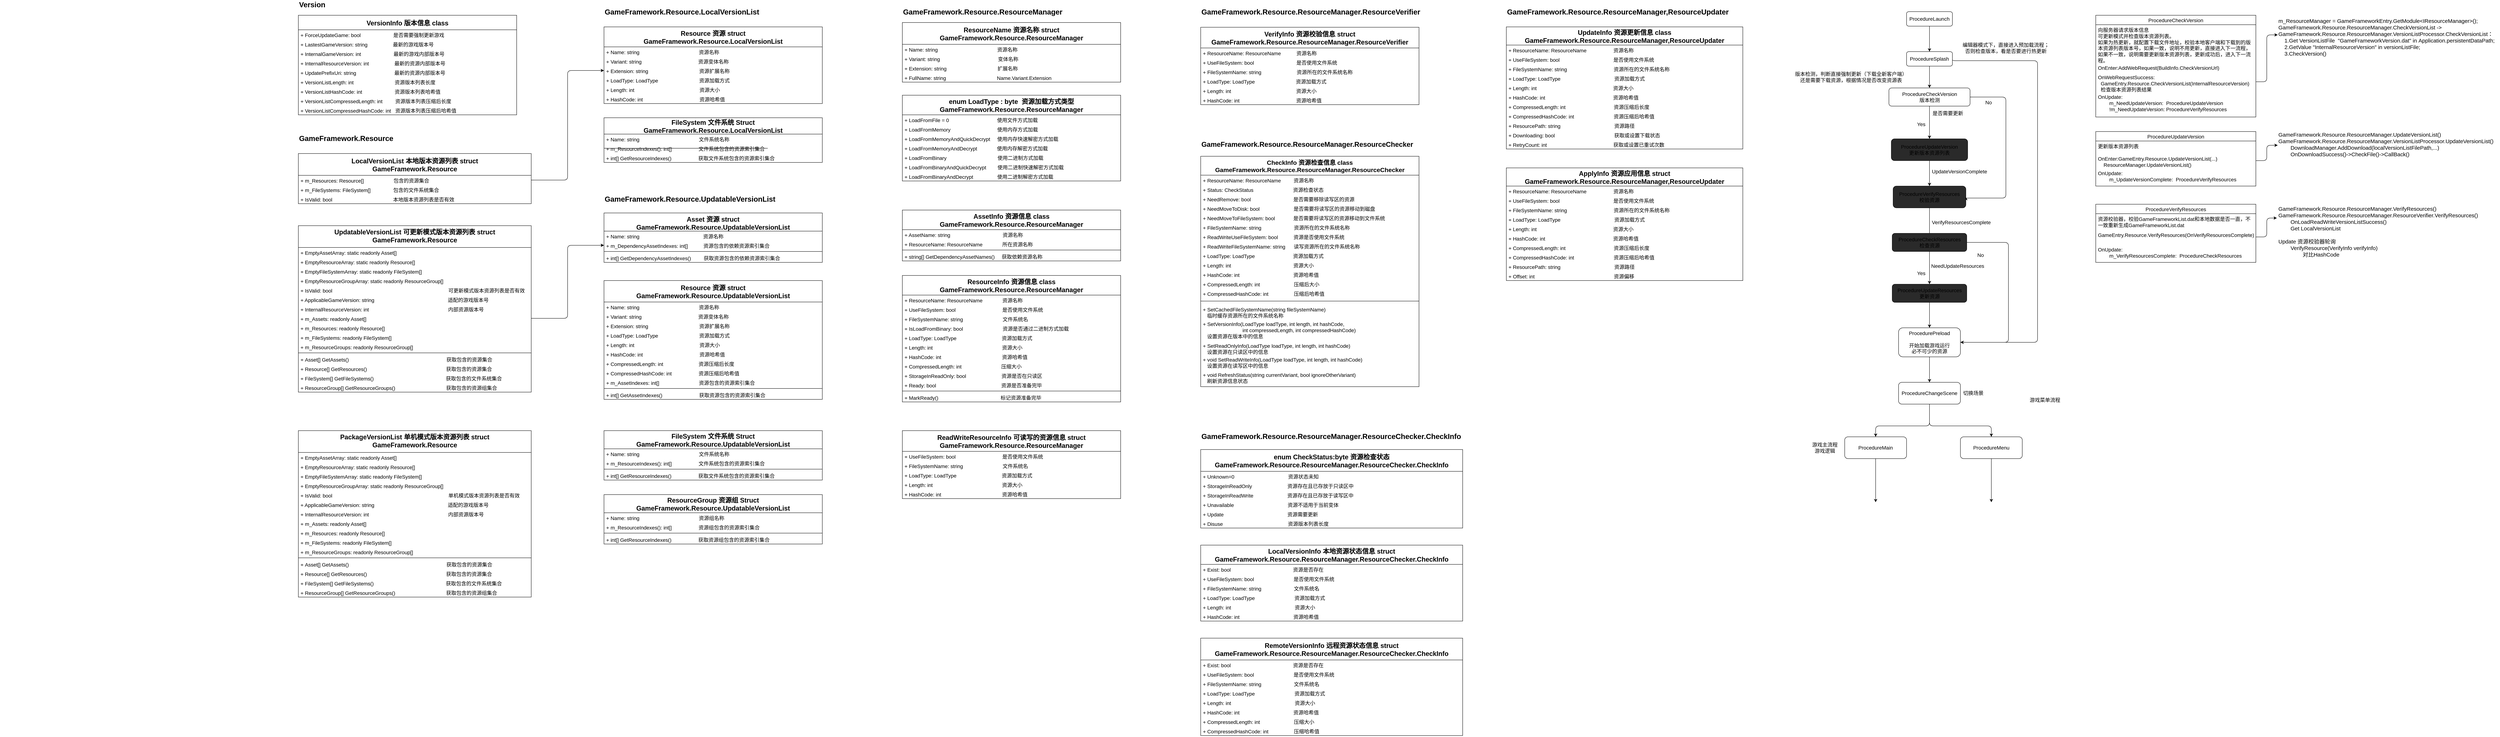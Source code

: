 <mxfile>
    <diagram id="QUaw3bAE2YYsnRq7ILRl" name="第 1 页">
        <mxGraphModel dx="5892" dy="1028" grid="1" gridSize="10" guides="1" tooltips="1" connect="1" arrows="1" fold="1" page="1" pageScale="1" pageWidth="827" pageHeight="1169" background="none" math="0" shadow="0">
            <root>
                <mxCell id="0"/>
                <mxCell id="1" parent="0"/>
                <mxCell id="17" style="edgeStyle=orthogonalEdgeStyle;html=1;exitX=0.5;exitY=1;exitDx=0;exitDy=0;entryX=0.5;entryY=0;entryDx=0;entryDy=0;" parent="1" source="6" target="7" edge="1">
                    <mxGeometry relative="1" as="geometry"/>
                </mxCell>
                <mxCell id="6" value="ProcedureLaunch" style="rounded=1;whiteSpace=wrap;html=1;fontSize=14;" parent="1" vertex="1">
                    <mxGeometry x="1140" y="50" width="126" height="40" as="geometry"/>
                </mxCell>
                <mxCell id="42" style="edgeStyle=orthogonalEdgeStyle;html=1;entryX=0.5;entryY=0;entryDx=0;entryDy=0;exitX=0.5;exitY=1;exitDx=0;exitDy=0;" parent="1" source="7" target="13" edge="1">
                    <mxGeometry relative="1" as="geometry"/>
                </mxCell>
                <mxCell id="yiAYSCsGN9VdWLq7-ZU1-89" style="edgeStyle=orthogonalEdgeStyle;html=1;fontSize=14;exitX=1;exitY=0.5;exitDx=0;exitDy=0;" parent="1" source="7" target="10" edge="1">
                    <mxGeometry relative="1" as="geometry">
                        <mxPoint x="1300" y="190" as="sourcePoint"/>
                        <Array as="points">
                            <mxPoint x="1266" y="185"/>
                            <mxPoint x="1500" y="185"/>
                            <mxPoint x="1500" y="960"/>
                        </Array>
                    </mxGeometry>
                </mxCell>
                <mxCell id="7" value="&lt;span style=&quot;font-size: 14px;&quot;&gt;ProcedureSplash&lt;/span&gt;" style="rounded=1;whiteSpace=wrap;html=1;fontSize=14;" parent="1" vertex="1">
                    <mxGeometry x="1140" y="160" width="126" height="40" as="geometry"/>
                </mxCell>
                <mxCell id="8" value="编辑器模式下，直接进入预加载流程；否则检查版本，看是否要进行热更新" style="text;html=1;strokeColor=none;fillColor=none;align=center;verticalAlign=middle;whiteSpace=wrap;rounded=0;fontSize=14;" parent="1" vertex="1">
                    <mxGeometry x="1288" y="115" width="250" height="70" as="geometry"/>
                </mxCell>
                <mxCell id="60" style="edgeStyle=orthogonalEdgeStyle;html=1;entryX=0.5;entryY=0;entryDx=0;entryDy=0;fontSize=14;" parent="1" source="10" target="59" edge="1">
                    <mxGeometry relative="1" as="geometry"/>
                </mxCell>
                <mxCell id="10" value="ProcedurePreload&lt;br&gt;&lt;br&gt;开始加载游戏运行&lt;br&gt;必不可少的资源" style="rounded=1;whiteSpace=wrap;html=1;align=center;fontSize=14;" parent="1" vertex="1">
                    <mxGeometry x="1118" y="920" width="170" height="80" as="geometry"/>
                </mxCell>
                <mxCell id="yiAYSCsGN9VdWLq7-ZU1-79" style="edgeStyle=orthogonalEdgeStyle;html=1;entryX=0.5;entryY=0;entryDx=0;entryDy=0;fontSize=14;exitX=0.5;exitY=1;exitDx=0;exitDy=0;" parent="1" source="13" target="yiAYSCsGN9VdWLq7-ZU1-77" edge="1">
                    <mxGeometry relative="1" as="geometry">
                        <Array as="points">
                            <mxPoint x="1203" y="380"/>
                            <mxPoint x="1203" y="380"/>
                        </Array>
                    </mxGeometry>
                </mxCell>
                <mxCell id="yiAYSCsGN9VdWLq7-ZU1-80" style="edgeStyle=orthogonalEdgeStyle;html=1;fontSize=14;entryX=1;entryY=0.5;entryDx=0;entryDy=0;" parent="1" source="13" target="yiAYSCsGN9VdWLq7-ZU1-78" edge="1">
                    <mxGeometry relative="1" as="geometry">
                        <mxPoint x="1315" y="628" as="targetPoint"/>
                        <Array as="points">
                            <mxPoint x="1413" y="285"/>
                            <mxPoint x="1413" y="563"/>
                        </Array>
                    </mxGeometry>
                </mxCell>
                <mxCell id="13" value="ProcedureCheckVersion&lt;br&gt;&lt;span&gt;版本检测&lt;/span&gt;" style="rounded=1;whiteSpace=wrap;html=1;fontSize=14;" parent="1" vertex="1">
                    <mxGeometry x="1091.5" y="260" width="223" height="50" as="geometry"/>
                </mxCell>
                <mxCell id="18" value="VersionInfo 版本信息 class" style="swimlane;fontStyle=1;childLayout=stackLayout;horizontal=1;startSize=40;fillColor=none;horizontalStack=0;resizeParent=1;resizeParentMax=0;resizeLast=0;collapsible=1;marginBottom=0;fontSize=18;" parent="1" vertex="1">
                    <mxGeometry x="-3280" y="60" width="600" height="274" as="geometry">
                        <mxRectangle x="20" y="20" width="90" height="26" as="alternateBounds"/>
                    </mxGeometry>
                </mxCell>
                <mxCell id="19" value="+ ForceUpdateGame: bool                       是否需要强制更新游戏" style="text;strokeColor=none;fillColor=none;align=left;verticalAlign=top;spacingLeft=4;spacingRight=4;overflow=hidden;rotatable=0;points=[[0,0.5],[1,0.5]];portConstraint=eastwest;fontSize=14;" parent="18" vertex="1">
                    <mxGeometry y="40" width="600" height="26" as="geometry"/>
                </mxCell>
                <mxCell id="20" value="+ LastestGameVersion: string                  最新的游戏版本号 " style="text;strokeColor=none;fillColor=none;align=left;verticalAlign=top;spacingLeft=4;spacingRight=4;overflow=hidden;rotatable=0;points=[[0,0.5],[1,0.5]];portConstraint=eastwest;fontSize=14;" parent="18" vertex="1">
                    <mxGeometry y="66" width="600" height="26" as="geometry"/>
                </mxCell>
                <mxCell id="21" value="+ InternalGameVersion: int                       最新的游戏内部版本号" style="text;strokeColor=none;fillColor=none;align=left;verticalAlign=top;spacingLeft=4;spacingRight=4;overflow=hidden;rotatable=0;points=[[0,0.5],[1,0.5]];portConstraint=eastwest;fontSize=14;" parent="18" vertex="1">
                    <mxGeometry y="92" width="600" height="26" as="geometry"/>
                </mxCell>
                <mxCell id="22" value="+ InternalResourceVersion: int                  最新的资源内部版本号" style="text;strokeColor=none;fillColor=none;align=left;verticalAlign=top;spacingLeft=4;spacingRight=4;overflow=hidden;rotatable=0;points=[[0,0.5],[1,0.5]];portConstraint=eastwest;fontSize=14;" parent="18" vertex="1">
                    <mxGeometry y="118" width="600" height="26" as="geometry"/>
                </mxCell>
                <mxCell id="23" value="+ UpdatePrefixUri: string                           最新的资源内部版本号    " style="text;strokeColor=none;fillColor=none;align=left;verticalAlign=top;spacingLeft=4;spacingRight=4;overflow=hidden;rotatable=0;points=[[0,0.5],[1,0.5]];portConstraint=eastwest;fontSize=14;" parent="18" vertex="1">
                    <mxGeometry y="144" width="600" height="26" as="geometry"/>
                </mxCell>
                <mxCell id="24" value="+ VersionListLength: int                             资源版本列表长度" style="text;strokeColor=none;fillColor=none;align=left;verticalAlign=top;spacingLeft=4;spacingRight=4;overflow=hidden;rotatable=0;points=[[0,0.5],[1,0.5]];portConstraint=eastwest;fontSize=14;" parent="18" vertex="1">
                    <mxGeometry y="170" width="600" height="26" as="geometry"/>
                </mxCell>
                <mxCell id="25" value="+ VersionListHashCode: int                       资源版本列表哈希值" style="text;strokeColor=none;fillColor=none;align=left;verticalAlign=top;spacingLeft=4;spacingRight=4;overflow=hidden;rotatable=0;points=[[0,0.5],[1,0.5]];portConstraint=eastwest;fontSize=14;" parent="18" vertex="1">
                    <mxGeometry y="196" width="600" height="26" as="geometry"/>
                </mxCell>
                <mxCell id="26" value="+ VersionListCompressedLength: int         资源版本列表压缩后长度" style="text;strokeColor=none;fillColor=none;align=left;verticalAlign=top;spacingLeft=4;spacingRight=4;overflow=hidden;rotatable=0;points=[[0,0.5],[1,0.5]];portConstraint=eastwest;fontSize=14;" parent="18" vertex="1">
                    <mxGeometry y="222" width="600" height="26" as="geometry"/>
                </mxCell>
                <mxCell id="33" value="+ VersionListCompressedHashCode: int   资源版本列表压缩后哈希值" style="text;strokeColor=none;fillColor=none;align=left;verticalAlign=top;spacingLeft=4;spacingRight=4;overflow=hidden;rotatable=0;points=[[0,0.5],[1,0.5]];portConstraint=eastwest;fontSize=14;" parent="18" vertex="1">
                    <mxGeometry y="248" width="600" height="26" as="geometry"/>
                </mxCell>
                <mxCell id="yiAYSCsGN9VdWLq7-ZU1-55" value="ProcedureCheckVersion" style="swimlane;fontStyle=0;childLayout=stackLayout;horizontal=1;startSize=26;horizontalStack=0;resizeParent=1;resizeParentMax=0;resizeLast=0;collapsible=1;marginBottom=0;fontSize=14;" parent="1" vertex="1">
                    <mxGeometry x="1660" y="60" width="440" height="280" as="geometry">
                        <mxRectangle x="1650" y="56" width="110" height="26" as="alternateBounds"/>
                    </mxGeometry>
                </mxCell>
                <mxCell id="yiAYSCsGN9VdWLq7-ZU1-84" value="向服务器请求版本信息&#10;可更新模式并检查版本资源列表。&#10;如果为热更新，就配置下载文件地址，校验本地客户端和下载到的版本资源列表版本号，如果一致，说明不用更新，直接进入下一流程，如果不一致，说明需要更新版本资源列表，更新成功后，进入下一流程。" style="text;strokeColor=none;fillColor=none;align=left;verticalAlign=top;spacingLeft=4;spacingRight=4;overflow=hidden;rotatable=0;points=[[0,0.5],[1,0.5]];portConstraint=eastwest;whiteSpace=wrap;fontSize=14;" parent="yiAYSCsGN9VdWLq7-ZU1-55" vertex="1">
                    <mxGeometry y="26" width="440" height="104" as="geometry"/>
                </mxCell>
                <mxCell id="yiAYSCsGN9VdWLq7-ZU1-56" value="OnEnter:AddWebRequest(BuildInfo.CheckVersionUrl)" style="text;strokeColor=none;fillColor=none;align=left;verticalAlign=top;spacingLeft=4;spacingRight=4;overflow=hidden;rotatable=0;points=[[0,0.5],[1,0.5]];portConstraint=eastwest;whiteSpace=wrap;fontSize=14;" parent="yiAYSCsGN9VdWLq7-ZU1-55" vertex="1">
                    <mxGeometry y="130" width="440" height="26" as="geometry"/>
                </mxCell>
                <mxCell id="yiAYSCsGN9VdWLq7-ZU1-57" value="OnWebRequestSuccess:&#10;  GameEntry.Resource.CheckVersionList(InternalResourceVersion)&#10;  检查版本资源列表结果" style="text;strokeColor=none;fillColor=none;align=left;verticalAlign=top;spacingLeft=4;spacingRight=4;overflow=hidden;rotatable=0;points=[[0,0.5],[1,0.5]];portConstraint=eastwest;fontSize=14;" parent="yiAYSCsGN9VdWLq7-ZU1-55" vertex="1">
                    <mxGeometry y="156" width="440" height="54" as="geometry"/>
                </mxCell>
                <mxCell id="yiAYSCsGN9VdWLq7-ZU1-58" value="OnUpdate:&#10;        m_NeedUpdateVersion:  ProcedureUpdateVersion&#10;        !m_NeedUpdateVersion: ProcedureVerifyResources" style="text;strokeColor=none;fillColor=none;align=left;verticalAlign=top;spacingLeft=4;spacingRight=4;overflow=hidden;rotatable=0;points=[[0,0.5],[1,0.5]];portConstraint=eastwest;fontSize=14;" parent="yiAYSCsGN9VdWLq7-ZU1-55" vertex="1">
                    <mxGeometry y="210" width="440" height="70" as="geometry"/>
                </mxCell>
                <mxCell id="yiAYSCsGN9VdWLq7-ZU1-75" value="m_ResourceManager = GameFrameworkEntry.GetModule&amp;lt;IResourceManager&amp;gt;();&lt;br style=&quot;font-size: 15px;&quot;&gt;GameFramework.Resource.ResourceManager.CheckVersionList -&amp;gt;&amp;nbsp;&lt;br style=&quot;font-size: 15px;&quot;&gt;GameFramework.Resource.ResourceManager.VersionListProcessor.CheckVersionList：&lt;br style=&quot;font-size: 15px;&quot;&gt;&amp;nbsp; &amp;nbsp; 1.Get VersionListFile&amp;nbsp; &quot;GameFrameworkVersion.dat&quot; in&amp;nbsp;Application.persistentDataPath;&lt;br style=&quot;font-size: 15px;&quot;&gt;&amp;nbsp; &amp;nbsp; 2.GetValue &quot;InternalResourceVersion&quot; in&amp;nbsp;versionListFile;&lt;br style=&quot;font-size: 15px;&quot;&gt;&amp;nbsp; &amp;nbsp; 3.CheckVersion()" style="text;align=left;verticalAlign=top;resizable=0;points=[];autosize=1;strokeColor=none;fontSize=15;html=1;" parent="1" vertex="1">
                    <mxGeometry x="2160" y="60" width="610" height="110" as="geometry"/>
                </mxCell>
                <mxCell id="yiAYSCsGN9VdWLq7-ZU1-76" style="edgeStyle=orthogonalEdgeStyle;html=1;entryX=0;entryY=0.491;entryDx=0;entryDy=0;entryPerimeter=0;fontSize=14;" parent="1" source="yiAYSCsGN9VdWLq7-ZU1-57" target="yiAYSCsGN9VdWLq7-ZU1-75" edge="1">
                    <mxGeometry relative="1" as="geometry"/>
                </mxCell>
                <mxCell id="49" style="edgeStyle=orthogonalEdgeStyle;html=1;entryX=0.5;entryY=0;entryDx=0;entryDy=0;fontSize=14;" parent="1" source="yiAYSCsGN9VdWLq7-ZU1-77" target="yiAYSCsGN9VdWLq7-ZU1-78" edge="1">
                    <mxGeometry relative="1" as="geometry">
                        <Array as="points"/>
                    </mxGeometry>
                </mxCell>
                <mxCell id="yiAYSCsGN9VdWLq7-ZU1-77" value="ProcedureUpdateVersion&lt;br&gt;更新版本资源列表" style="rounded=1;whiteSpace=wrap;html=1;fontSize=14;fillColor=#2a2a2a;verticalAlign=middle;" parent="1" vertex="1">
                    <mxGeometry x="1098" y="400" width="210" height="60" as="geometry"/>
                </mxCell>
                <mxCell id="yiAYSCsGN9VdWLq7-ZU1-83" style="edgeStyle=orthogonalEdgeStyle;html=1;entryX=0.5;entryY=0;entryDx=0;entryDy=0;fontSize=14;exitX=0.5;exitY=1;exitDx=0;exitDy=0;" parent="1" source="yiAYSCsGN9VdWLq7-ZU1-78" target="yiAYSCsGN9VdWLq7-ZU1-81" edge="1">
                    <mxGeometry relative="1" as="geometry">
                        <mxPoint x="1203" y="660" as="sourcePoint"/>
                        <Array as="points">
                            <mxPoint x="1203" y="700"/>
                            <mxPoint x="1203" y="700"/>
                        </Array>
                    </mxGeometry>
                </mxCell>
                <mxCell id="yiAYSCsGN9VdWLq7-ZU1-78" value="ProcedureVerifyResources&lt;br&gt;校验资源" style="rounded=1;whiteSpace=wrap;html=1;fontSize=14;fillColor=#2a2a2a;verticalAlign=middle;" parent="1" vertex="1">
                    <mxGeometry x="1103" y="530" width="200" height="60" as="geometry"/>
                </mxCell>
                <mxCell id="77" style="edgeStyle=none;html=1;entryX=0.5;entryY=0;entryDx=0;entryDy=0;" parent="1" source="yiAYSCsGN9VdWLq7-ZU1-81" target="76" edge="1">
                    <mxGeometry relative="1" as="geometry"/>
                </mxCell>
                <mxCell id="79" style="edgeStyle=orthogonalEdgeStyle;html=1;exitX=1;exitY=0.5;exitDx=0;exitDy=0;entryX=1;entryY=0.5;entryDx=0;entryDy=0;" parent="1" source="yiAYSCsGN9VdWLq7-ZU1-81" target="10" edge="1">
                    <mxGeometry relative="1" as="geometry">
                        <mxPoint x="1300" y="1000" as="targetPoint"/>
                        <mxPoint x="1340" y="720" as="sourcePoint"/>
                        <Array as="points">
                            <mxPoint x="1420" y="685"/>
                            <mxPoint x="1420" y="960"/>
                        </Array>
                    </mxGeometry>
                </mxCell>
                <mxCell id="yiAYSCsGN9VdWLq7-ZU1-81" value="ProcedureCheckResources&lt;br&gt;检查资源" style="rounded=1;whiteSpace=wrap;html=1;fontSize=14;fillColor=#2a2a2a;verticalAlign=middle;" parent="1" vertex="1">
                    <mxGeometry x="1100.5" y="660" width="205" height="50" as="geometry"/>
                </mxCell>
                <mxCell id="43" value="是否需要更新" style="text;html=1;align=center;verticalAlign=middle;resizable=0;points=[];autosize=1;strokeColor=none;fontSize=14;" parent="1" vertex="1">
                    <mxGeometry x="1203" y="320" width="100" height="20" as="geometry"/>
                </mxCell>
                <mxCell id="44" value="No" style="text;html=1;align=center;verticalAlign=middle;resizable=0;points=[];autosize=1;strokeColor=none;fontSize=14;" parent="1" vertex="1">
                    <mxGeometry x="1350" y="290" width="30" height="20" as="geometry"/>
                </mxCell>
                <mxCell id="45" value="Yes" style="text;html=1;align=center;verticalAlign=middle;resizable=0;points=[];autosize=1;strokeColor=none;fontSize=14;" parent="1" vertex="1">
                    <mxGeometry x="1160" y="350" width="40" height="20" as="geometry"/>
                </mxCell>
                <mxCell id="46" value="&lt;span&gt;版本检测，判断直接强制更新&lt;/span&gt;&lt;span&gt;（下载全新客户端）&lt;br&gt;还是需要&lt;/span&gt;&lt;span&gt;下载资源，根据情况是否改变&lt;/span&gt;&lt;span&gt;资源表&lt;/span&gt;" style="text;html=1;align=center;verticalAlign=middle;resizable=0;points=[];autosize=1;strokeColor=none;fontSize=14;" parent="1" vertex="1">
                    <mxGeometry x="827" y="210" width="320" height="40" as="geometry"/>
                </mxCell>
                <mxCell id="52" value="UpdateVersionComplete" style="text;html=1;align=center;verticalAlign=middle;resizable=0;points=[];autosize=1;strokeColor=none;fontSize=14;" parent="1" vertex="1">
                    <mxGeometry x="1200" y="480" width="170" height="20" as="geometry"/>
                </mxCell>
                <mxCell id="53" value="VerifyResourcesComplete" style="text;html=1;align=center;verticalAlign=middle;resizable=0;points=[];autosize=1;strokeColor=none;fontSize=14;" parent="1" vertex="1">
                    <mxGeometry x="1200" y="620" width="180" height="20" as="geometry"/>
                </mxCell>
                <mxCell id="54" value="NeedUpdateResources" style="text;html=1;align=center;verticalAlign=middle;resizable=0;points=[];autosize=1;strokeColor=none;fontSize=14;" parent="1" vertex="1">
                    <mxGeometry x="1200" y="740" width="160" height="20" as="geometry"/>
                </mxCell>
                <mxCell id="55" value="Yes" style="text;html=1;align=center;verticalAlign=middle;resizable=0;points=[];autosize=1;strokeColor=none;fontSize=14;" parent="1" vertex="1">
                    <mxGeometry x="1160" y="760" width="40" height="20" as="geometry"/>
                </mxCell>
                <mxCell id="56" value="No" style="text;html=1;align=center;verticalAlign=middle;resizable=0;points=[];autosize=1;strokeColor=none;fontSize=14;" parent="1" vertex="1">
                    <mxGeometry x="1328" y="710" width="30" height="20" as="geometry"/>
                </mxCell>
                <mxCell id="62" style="edgeStyle=orthogonalEdgeStyle;html=1;entryX=0.5;entryY=0;entryDx=0;entryDy=0;fontSize=14;" parent="1" source="59" target="61" edge="1">
                    <mxGeometry relative="1" as="geometry">
                        <Array as="points">
                            <mxPoint x="1203" y="1190"/>
                            <mxPoint x="1055" y="1190"/>
                        </Array>
                    </mxGeometry>
                </mxCell>
                <mxCell id="64" style="edgeStyle=orthogonalEdgeStyle;html=1;fontSize=14;" parent="1" source="59" target="63" edge="1">
                    <mxGeometry relative="1" as="geometry">
                        <Array as="points">
                            <mxPoint x="1203" y="1190"/>
                            <mxPoint x="1373" y="1190"/>
                        </Array>
                    </mxGeometry>
                </mxCell>
                <mxCell id="59" value="ProcedureChangeScene" style="rounded=1;whiteSpace=wrap;html=1;fontSize=14;" parent="1" vertex="1">
                    <mxGeometry x="1118" y="1070" width="170" height="60" as="geometry"/>
                </mxCell>
                <mxCell id="69" style="edgeStyle=orthogonalEdgeStyle;html=1;fontSize=14;" parent="1" source="61" edge="1">
                    <mxGeometry relative="1" as="geometry">
                        <mxPoint x="1055" y="1400" as="targetPoint"/>
                    </mxGeometry>
                </mxCell>
                <mxCell id="61" value="ProcedureMain" style="rounded=1;whiteSpace=wrap;html=1;fontSize=14;" parent="1" vertex="1">
                    <mxGeometry x="970" y="1220" width="170" height="60" as="geometry"/>
                </mxCell>
                <mxCell id="70" style="edgeStyle=none;html=1;" parent="1" source="63" edge="1">
                    <mxGeometry relative="1" as="geometry">
                        <mxPoint x="1373" y="1400" as="targetPoint"/>
                    </mxGeometry>
                </mxCell>
                <mxCell id="63" value="ProcedureMenu" style="rounded=1;whiteSpace=wrap;html=1;fontSize=14;" parent="1" vertex="1">
                    <mxGeometry x="1288" y="1220" width="170" height="60" as="geometry"/>
                </mxCell>
                <mxCell id="65" value="切换场景" style="text;html=1;align=center;verticalAlign=middle;resizable=0;points=[];autosize=1;strokeColor=none;fontSize=14;" parent="1" vertex="1">
                    <mxGeometry x="1288" y="1090" width="70" height="20" as="geometry"/>
                </mxCell>
                <mxCell id="66" value="游戏主流程&lt;br&gt;游戏逻辑" style="text;html=1;align=center;verticalAlign=middle;resizable=0;points=[];autosize=1;strokeColor=none;fontSize=14;" parent="1" vertex="1">
                    <mxGeometry x="870" y="1230" width="90" height="40" as="geometry"/>
                </mxCell>
                <mxCell id="67" value="游戏菜单流程" style="text;html=1;align=center;verticalAlign=middle;resizable=0;points=[];autosize=1;strokeColor=none;fontSize=14;" parent="1" vertex="1">
                    <mxGeometry x="1470" y="1109" width="100" height="20" as="geometry"/>
                </mxCell>
                <mxCell id="71" value="ProcedureUpdateVersion" style="swimlane;fontStyle=0;childLayout=stackLayout;horizontal=1;startSize=26;horizontalStack=0;resizeParent=1;resizeParentMax=0;resizeLast=0;collapsible=1;marginBottom=0;fontSize=14;" parent="1" vertex="1">
                    <mxGeometry x="1660" y="380" width="440" height="150" as="geometry">
                        <mxRectangle x="1650" y="56" width="110" height="26" as="alternateBounds"/>
                    </mxGeometry>
                </mxCell>
                <mxCell id="72" value="更新版本资源列表" style="text;strokeColor=none;fillColor=none;align=left;verticalAlign=top;spacingLeft=4;spacingRight=4;overflow=hidden;rotatable=0;points=[[0,0.5],[1,0.5]];portConstraint=eastwest;whiteSpace=wrap;fontSize=14;" parent="71" vertex="1">
                    <mxGeometry y="26" width="440" height="34" as="geometry"/>
                </mxCell>
                <mxCell id="73" value="OnEnter:GameEntry.Resource.UpdateVersionList(...)&#10;    ResourceManager.UpdateVersionList()" style="text;strokeColor=none;fillColor=none;align=left;verticalAlign=top;spacingLeft=4;spacingRight=4;overflow=hidden;rotatable=0;points=[[0,0.5],[1,0.5]];portConstraint=eastwest;whiteSpace=wrap;fontSize=14;" parent="71" vertex="1">
                    <mxGeometry y="60" width="440" height="40" as="geometry"/>
                </mxCell>
                <mxCell id="75" value="OnUpdate:&#10;        m_UpdateVersionComplete:  ProcedureVerifyResources" style="text;strokeColor=none;fillColor=none;align=left;verticalAlign=top;spacingLeft=4;spacingRight=4;overflow=hidden;rotatable=0;points=[[0,0.5],[1,0.5]];portConstraint=eastwest;fontSize=14;" parent="71" vertex="1">
                    <mxGeometry y="100" width="440" height="50" as="geometry"/>
                </mxCell>
                <mxCell id="78" style="edgeStyle=none;html=1;entryX=0.5;entryY=0;entryDx=0;entryDy=0;" parent="1" source="76" target="10" edge="1">
                    <mxGeometry relative="1" as="geometry"/>
                </mxCell>
                <mxCell id="76" value="ProcedureUpdateResources&lt;br&gt;更新资源" style="rounded=1;whiteSpace=wrap;html=1;fontSize=14;fillColor=#2a2a2a;verticalAlign=middle;" parent="1" vertex="1">
                    <mxGeometry x="1100.5" y="800" width="205" height="50" as="geometry"/>
                </mxCell>
                <mxCell id="80" value="&lt;font style=&quot;font-size: 15px;&quot;&gt;&lt;span style=&quot;font-size: 15px;&quot;&gt;GameFramework.Resource.ResourceManager.UpdateVersionList()&lt;/span&gt;&lt;br style=&quot;font-size: 15px;&quot;&gt;&lt;span style=&quot;font-size: 15px;&quot;&gt;GameFramework.Resource.ResourceManager.VersionListProcessor.&lt;/span&gt;&lt;span style=&quot;font-size: 15px;&quot;&gt;UpdateVersionList()&lt;/span&gt;&lt;font style=&quot;font-size: 15px;&quot;&gt;&lt;br style=&quot;font-size: 15px;&quot;&gt;&lt;/font&gt;&lt;/font&gt;&lt;font style=&quot;font-size: 15px;&quot;&gt;&lt;span style=&quot;font-size: 15px;&quot;&gt;&#9;&lt;/span&gt;&lt;span style=&quot;font-size: 15px;&quot;&gt;&lt;span style=&quot;white-space: pre; font-size: 15px;&quot;&gt;&#9;&lt;/span&gt;DownloadManager.AddDownload(localVersionListFilePath,...)&lt;/span&gt;&lt;br style=&quot;font-size: 15px;&quot;&gt;&lt;span style=&quot;font-size: 15px;&quot;&gt;&#9;&lt;/span&gt;&lt;span style=&quot;font-size: 15px;&quot;&gt;&lt;span style=&quot;white-space: pre; font-size: 15px;&quot;&gt;&#9;&lt;/span&gt;OnDownloadSuccess()-&amp;gt;CheckFile()-&amp;gt;CallBack()&lt;/span&gt;&lt;br style=&quot;font-size: 15px;&quot;&gt;&lt;/font&gt;" style="text;html=1;align=left;verticalAlign=middle;resizable=0;points=[];autosize=1;strokeColor=none;fontSize=15;" parent="1" vertex="1">
                    <mxGeometry x="2160" y="375" width="610" height="80" as="geometry"/>
                </mxCell>
                <mxCell id="82" style="edgeStyle=orthogonalEdgeStyle;html=1;entryX=0;entryY=0.535;entryDx=0;entryDy=0;entryPerimeter=0;fontSize=15;" parent="1" source="73" target="80" edge="1">
                    <mxGeometry relative="1" as="geometry"/>
                </mxCell>
                <mxCell id="83" value="ProcedureVerifyResources" style="swimlane;fontStyle=0;childLayout=stackLayout;horizontal=1;startSize=26;horizontalStack=0;resizeParent=1;resizeParentMax=0;resizeLast=0;collapsible=1;marginBottom=0;fontSize=14;" parent="1" vertex="1">
                    <mxGeometry x="1660" y="580" width="440" height="160" as="geometry">
                        <mxRectangle x="1650" y="56" width="110" height="26" as="alternateBounds"/>
                    </mxGeometry>
                </mxCell>
                <mxCell id="84" value="资源校验器，校验GameFrameworkList.dat和本地数据是否一直，不一致重新生成GameFrameworkList.dat" style="text;strokeColor=none;fillColor=none;align=left;verticalAlign=top;spacingLeft=4;spacingRight=4;overflow=hidden;rotatable=0;points=[[0,0.5],[1,0.5]];portConstraint=eastwest;whiteSpace=wrap;fontSize=14;" parent="83" vertex="1">
                    <mxGeometry y="26" width="440" height="44" as="geometry"/>
                </mxCell>
                <mxCell id="85" value="GameEntry.Resource.VerifyResources(OnVerifyResourcesComplete);" style="text;strokeColor=none;fillColor=none;align=left;verticalAlign=top;spacingLeft=4;spacingRight=4;overflow=hidden;rotatable=0;points=[[0,0.5],[1,0.5]];portConstraint=eastwest;whiteSpace=wrap;fontSize=14;" parent="83" vertex="1">
                    <mxGeometry y="70" width="440" height="40" as="geometry"/>
                </mxCell>
                <mxCell id="86" value="OnUpdate:&#10;        m_VerifyResourcesComplete:  ProcedureCheckResources" style="text;strokeColor=none;fillColor=none;align=left;verticalAlign=top;spacingLeft=4;spacingRight=4;overflow=hidden;rotatable=0;points=[[0,0.5],[1,0.5]];portConstraint=eastwest;fontSize=14;" parent="83" vertex="1">
                    <mxGeometry y="110" width="440" height="50" as="geometry"/>
                </mxCell>
                <mxCell id="87" value="&lt;font&gt;&lt;span style=&quot;font-size: 15px&quot;&gt;GameFramework.Resource.ResourceManager.VerifyResources()&lt;/span&gt;&lt;br style=&quot;font-size: 15px&quot;&gt;&lt;span style=&quot;font-size: 15px&quot;&gt;GameFramework.Resource.ResourceManager.ResourceVerifier.VerifyResources()&lt;/span&gt;&lt;font style=&quot;font-size: 15px&quot;&gt;&lt;br style=&quot;font-size: 15px&quot;&gt;&lt;/font&gt;&lt;/font&gt;&lt;span style=&quot;white-space: pre&quot;&gt;&#9;&lt;/span&gt;OnLoadReadWriteVersionListSuccess()&lt;br&gt;&lt;span style=&quot;white-space: pre&quot;&gt;&#9;&lt;/span&gt;Get LocalVersionList&lt;br&gt;&lt;span style=&quot;font-size: 15px&quot;&gt;&lt;span&gt;&#9;&lt;/span&gt;&lt;span&gt;&#9;&lt;/span&gt;&lt;span&gt;&#9;&lt;/span&gt;&lt;br&gt;Update&amp;nbsp;&lt;/span&gt;&lt;span style=&quot;font-size: 15px&quot;&gt;资源校验器轮询&lt;br&gt;&lt;/span&gt;&lt;span style=&quot;font-size: 15px&quot;&gt;&#9;&lt;/span&gt;&lt;span style=&quot;font-size: 15px&quot;&gt;&lt;span style=&quot;white-space: pre&quot;&gt;&#9;&lt;/span&gt;VerifyResource(VerifyInfo verifyInfo)&lt;br&gt;&lt;/span&gt;&lt;span style=&quot;white-space: pre&quot;&gt;&#9;&lt;/span&gt;&lt;span style=&quot;white-space: pre&quot;&gt;&#9;&lt;/span&gt;对比HashCode&lt;br&gt;" style="text;html=1;align=left;verticalAlign=middle;resizable=0;points=[];autosize=1;strokeColor=none;fontSize=15;" parent="1" vertex="1">
                    <mxGeometry x="2160" y="580" width="560" height="150" as="geometry"/>
                </mxCell>
                <mxCell id="88" value="VerifyInfo 资源校验信息 struct&#10;GameFramework.Resource.ResourceManager.ResourceVerifier" style="swimlane;fontStyle=1;childLayout=stackLayout;horizontal=1;startSize=57;fillColor=none;horizontalStack=0;resizeParent=1;resizeParentMax=0;resizeLast=0;collapsible=1;marginBottom=0;fontSize=18;" parent="1" vertex="1">
                    <mxGeometry x="-800" y="93" width="600" height="213" as="geometry">
                        <mxRectangle x="20" y="20" width="90" height="26" as="alternateBounds"/>
                    </mxGeometry>
                </mxCell>
                <mxCell id="89" value="+ ResourceName: ResourceName           资源名称" style="text;strokeColor=none;fillColor=none;align=left;verticalAlign=top;spacingLeft=4;spacingRight=4;overflow=hidden;rotatable=0;points=[[0,0.5],[1,0.5]];portConstraint=eastwest;fontSize=14;" parent="88" vertex="1">
                    <mxGeometry y="57" width="600" height="26" as="geometry"/>
                </mxCell>
                <mxCell id="90" value="+ UseFileSystem: bool                              是否使用文件系统 " style="text;strokeColor=none;fillColor=none;align=left;verticalAlign=top;spacingLeft=4;spacingRight=4;overflow=hidden;rotatable=0;points=[[0,0.5],[1,0.5]];portConstraint=eastwest;fontSize=14;" parent="88" vertex="1">
                    <mxGeometry y="83" width="600" height="26" as="geometry"/>
                </mxCell>
                <mxCell id="91" value="+ FileSystemName: string                         资源所在的文件系统名称" style="text;strokeColor=none;fillColor=none;align=left;verticalAlign=top;spacingLeft=4;spacingRight=4;overflow=hidden;rotatable=0;points=[[0,0.5],[1,0.5]];portConstraint=eastwest;fontSize=14;" parent="88" vertex="1">
                    <mxGeometry y="109" width="600" height="26" as="geometry"/>
                </mxCell>
                <mxCell id="92" value="+ LoadType: LoadType                             资源加载方式" style="text;strokeColor=none;fillColor=none;align=left;verticalAlign=top;spacingLeft=4;spacingRight=4;overflow=hidden;rotatable=0;points=[[0,0.5],[1,0.5]];portConstraint=eastwest;fontSize=14;" parent="88" vertex="1">
                    <mxGeometry y="135" width="600" height="26" as="geometry"/>
                </mxCell>
                <mxCell id="93" value="+ Length: int                                              资源大小 " style="text;strokeColor=none;fillColor=none;align=left;verticalAlign=top;spacingLeft=4;spacingRight=4;overflow=hidden;rotatable=0;points=[[0,0.5],[1,0.5]];portConstraint=eastwest;fontSize=14;" parent="88" vertex="1">
                    <mxGeometry y="161" width="600" height="26" as="geometry"/>
                </mxCell>
                <mxCell id="94" value="+ HashCode: int                                        资源哈希值" style="text;strokeColor=none;fillColor=none;align=left;verticalAlign=top;spacingLeft=4;spacingRight=4;overflow=hidden;rotatable=0;points=[[0,0.5],[1,0.5]];portConstraint=eastwest;fontSize=14;" parent="88" vertex="1">
                    <mxGeometry y="187" width="600" height="26" as="geometry"/>
                </mxCell>
                <mxCell id="98" value="ResourceName 资源名称 struct&#10;GameFramework.Resource.ResourceManager" style="swimlane;fontStyle=1;childLayout=stackLayout;horizontal=1;startSize=60;fillColor=none;horizontalStack=0;resizeParent=1;resizeParentMax=0;resizeLast=0;collapsible=1;marginBottom=0;fontSize=18;" parent="1" vertex="1">
                    <mxGeometry x="-1620" y="80" width="600" height="164" as="geometry">
                        <mxRectangle x="20" y="20" width="90" height="26" as="alternateBounds"/>
                    </mxGeometry>
                </mxCell>
                <mxCell id="99" value="+ Name: string                                          资源名称" style="text;strokeColor=none;fillColor=none;align=left;verticalAlign=top;spacingLeft=4;spacingRight=4;overflow=hidden;rotatable=0;points=[[0,0.5],[1,0.5]];portConstraint=eastwest;fontSize=14;" parent="98" vertex="1">
                    <mxGeometry y="60" width="600" height="26" as="geometry"/>
                </mxCell>
                <mxCell id="100" value="+ Variant: string                                         变体名称&#10; " style="text;strokeColor=none;fillColor=none;align=left;verticalAlign=top;spacingLeft=4;spacingRight=4;overflow=hidden;rotatable=0;points=[[0,0.5],[1,0.5]];portConstraint=eastwest;fontSize=14;" parent="98" vertex="1">
                    <mxGeometry y="86" width="600" height="26" as="geometry"/>
                </mxCell>
                <mxCell id="101" value="+ Extension: string                                    扩展名称" style="text;strokeColor=none;fillColor=none;align=left;verticalAlign=top;spacingLeft=4;spacingRight=4;overflow=hidden;rotatable=0;points=[[0,0.5],[1,0.5]];portConstraint=eastwest;fontSize=14;" parent="98" vertex="1">
                    <mxGeometry y="112" width="600" height="26" as="geometry"/>
                </mxCell>
                <mxCell id="102" value="+ FullName: string                                    Name.Variant.Extension" style="text;strokeColor=none;fillColor=none;align=left;verticalAlign=top;spacingLeft=4;spacingRight=4;overflow=hidden;rotatable=0;points=[[0,0.5],[1,0.5]];portConstraint=eastwest;fontSize=14;" parent="98" vertex="1">
                    <mxGeometry y="138" width="600" height="26" as="geometry"/>
                </mxCell>
                <mxCell id="105" value="FileSystem 文件系统 Struct&#10;GameFramework.Resource.LocalVersionList" style="swimlane;fontStyle=1;childLayout=stackLayout;horizontal=1;startSize=45;fillColor=none;horizontalStack=0;resizeParent=1;resizeParentMax=0;resizeLast=0;collapsible=1;marginBottom=0;fontSize=18;" parent="1" vertex="1">
                    <mxGeometry x="-2440" y="342" width="600" height="123" as="geometry">
                        <mxRectangle x="20" y="20" width="90" height="26" as="alternateBounds"/>
                    </mxGeometry>
                </mxCell>
                <mxCell id="106" value="+ Name: string                                          文件系统名称" style="text;strokeColor=none;fillColor=none;align=left;verticalAlign=top;spacingLeft=4;spacingRight=4;overflow=hidden;rotatable=0;points=[[0,0.5],[1,0.5]];portConstraint=eastwest;fontSize=14;" parent="105" vertex="1">
                    <mxGeometry y="45" width="600" height="26" as="geometry"/>
                </mxCell>
                <mxCell id="243" value="+ m_ResourceIndexes(): int[]                   文件系统包含的资源索引集合" style="text;strokeColor=none;fillColor=none;align=left;verticalAlign=top;spacingLeft=4;spacingRight=4;overflow=hidden;rotatable=0;points=[[0,0.5],[1,0.5]];portConstraint=eastwest;fontSize=14;" vertex="1" parent="105">
                    <mxGeometry y="71" width="600" height="26" as="geometry"/>
                </mxCell>
                <mxCell id="107" value="+ int[] GetResourceIndexes()                   获取文件系统包含的资源索引集合" style="text;strokeColor=none;fillColor=none;align=left;verticalAlign=top;spacingLeft=4;spacingRight=4;overflow=hidden;rotatable=0;points=[[0,0.5],[1,0.5]];portConstraint=eastwest;fontSize=14;" parent="105" vertex="1">
                    <mxGeometry y="97" width="600" height="26" as="geometry"/>
                </mxCell>
                <mxCell id="110" value="LocalVersionList 本地版本资源列表 struct&#10;GameFramework.Resource" style="swimlane;fontStyle=1;childLayout=stackLayout;horizontal=1;startSize=60;fillColor=none;horizontalStack=0;resizeParent=1;resizeParentMax=0;resizeLast=0;collapsible=1;marginBottom=0;fontSize=18;" parent="1" vertex="1">
                    <mxGeometry x="-3280" y="440.5" width="640" height="138" as="geometry">
                        <mxRectangle x="20" y="20" width="90" height="26" as="alternateBounds"/>
                    </mxGeometry>
                </mxCell>
                <mxCell id="112" value="+ m_Resources: Resource[]                     包含的资源集合" style="text;strokeColor=none;fillColor=none;align=left;verticalAlign=top;spacingLeft=4;spacingRight=4;overflow=hidden;rotatable=0;points=[[0,0.5],[1,0.5]];portConstraint=eastwest;fontSize=14;" parent="110" vertex="1">
                    <mxGeometry y="60" width="640" height="26" as="geometry"/>
                </mxCell>
                <mxCell id="111" value="+ m_FileSystems: FileSystem[]                包含的文件系统集合" style="text;strokeColor=none;fillColor=none;align=left;verticalAlign=top;spacingLeft=4;spacingRight=4;overflow=hidden;rotatable=0;points=[[0,0.5],[1,0.5]];portConstraint=eastwest;fontSize=14;" parent="110" vertex="1">
                    <mxGeometry y="86" width="640" height="26" as="geometry"/>
                </mxCell>
                <mxCell id="113" value="+ IsValid: bool                                           本地版本资源列表是否有效" style="text;strokeColor=none;fillColor=none;align=left;verticalAlign=top;spacingLeft=4;spacingRight=4;overflow=hidden;rotatable=0;points=[[0,0.5],[1,0.5]];portConstraint=eastwest;fontSize=14;" parent="110" vertex="1">
                    <mxGeometry y="112" width="640" height="26" as="geometry"/>
                </mxCell>
                <mxCell id="115" value="Resource 资源 struct&#10;GameFramework.Resource.LocalVersionList" style="swimlane;fontStyle=1;childLayout=stackLayout;horizontal=1;startSize=55;fillColor=none;horizontalStack=0;resizeParent=1;resizeParentMax=0;resizeLast=0;collapsible=1;marginBottom=0;fontSize=18;" parent="1" vertex="1">
                    <mxGeometry x="-2440" y="92" width="600" height="211" as="geometry">
                        <mxRectangle x="20" y="20" width="90" height="26" as="alternateBounds"/>
                    </mxGeometry>
                </mxCell>
                <mxCell id="116" value="+ Name: string                                          资源名称" style="text;strokeColor=none;fillColor=none;align=left;verticalAlign=top;spacingLeft=4;spacingRight=4;overflow=hidden;rotatable=0;points=[[0,0.5],[1,0.5]];portConstraint=eastwest;fontSize=14;" parent="115" vertex="1">
                    <mxGeometry y="55" width="600" height="26" as="geometry"/>
                </mxCell>
                <mxCell id="117" value="+ Variant: string                                        资源变体名称&#10; " style="text;strokeColor=none;fillColor=none;align=left;verticalAlign=top;spacingLeft=4;spacingRight=4;overflow=hidden;rotatable=0;points=[[0,0.5],[1,0.5]];portConstraint=eastwest;fontSize=14;" parent="115" vertex="1">
                    <mxGeometry y="81" width="600" height="26" as="geometry"/>
                </mxCell>
                <mxCell id="118" value="+ Extension: string                                    资源扩展名称" style="text;strokeColor=none;fillColor=none;align=left;verticalAlign=top;spacingLeft=4;spacingRight=4;overflow=hidden;rotatable=0;points=[[0,0.5],[1,0.5]];portConstraint=eastwest;fontSize=14;" parent="115" vertex="1">
                    <mxGeometry y="107" width="600" height="26" as="geometry"/>
                </mxCell>
                <mxCell id="119" value="+ LoadType: LoadType                             资源加载方式" style="text;strokeColor=none;fillColor=none;align=left;verticalAlign=top;spacingLeft=4;spacingRight=4;overflow=hidden;rotatable=0;points=[[0,0.5],[1,0.5]];portConstraint=eastwest;fontSize=14;" parent="115" vertex="1">
                    <mxGeometry y="133" width="600" height="26" as="geometry"/>
                </mxCell>
                <mxCell id="120" value="+ Length: int                                              资源大小 " style="text;strokeColor=none;fillColor=none;align=left;verticalAlign=top;spacingLeft=4;spacingRight=4;overflow=hidden;rotatable=0;points=[[0,0.5],[1,0.5]];portConstraint=eastwest;fontSize=14;" parent="115" vertex="1">
                    <mxGeometry y="159" width="600" height="26" as="geometry"/>
                </mxCell>
                <mxCell id="121" value="+ HashCode: int                                        资源哈希值" style="text;strokeColor=none;fillColor=none;align=left;verticalAlign=top;spacingLeft=4;spacingRight=4;overflow=hidden;rotatable=0;points=[[0,0.5],[1,0.5]];portConstraint=eastwest;fontSize=14;" parent="115" vertex="1">
                    <mxGeometry y="185" width="600" height="26" as="geometry"/>
                </mxCell>
                <mxCell id="122" style="edgeStyle=orthogonalEdgeStyle;html=1;entryX=-0.004;entryY=0.253;entryDx=0;entryDy=0;entryPerimeter=0;fontSize=14;" parent="1" source="85" target="87" edge="1">
                    <mxGeometry relative="1" as="geometry"/>
                </mxCell>
                <mxCell id="123" value="CheckInfo 资源检查信息 class&#10;GameFramework.Resource.ResourceManager.ResourceChecker" style="swimlane;fontStyle=1;childLayout=stackLayout;horizontal=1;startSize=52;fillColor=none;horizontalStack=0;resizeParent=1;resizeParentMax=0;resizeLast=0;collapsible=1;marginBottom=0;fontSize=17;" parent="1" vertex="1">
                    <mxGeometry x="-800" y="448" width="600" height="634" as="geometry">
                        <mxRectangle x="20" y="20" width="90" height="26" as="alternateBounds"/>
                    </mxGeometry>
                </mxCell>
                <mxCell id="124" value="+ ResourceName: ResourceName         资源名称" style="text;strokeColor=none;fillColor=none;align=left;verticalAlign=top;spacingLeft=4;spacingRight=4;overflow=hidden;rotatable=0;points=[[0,0.5],[1,0.5]];portConstraint=eastwest;fontSize=14;" parent="123" vertex="1">
                    <mxGeometry y="52" width="600" height="26" as="geometry"/>
                </mxCell>
                <mxCell id="125" value="+ Status: CheckStatus                            资源检查状态 " style="text;strokeColor=none;fillColor=none;align=left;verticalAlign=top;spacingLeft=4;spacingRight=4;overflow=hidden;rotatable=0;points=[[0,0.5],[1,0.5]];portConstraint=eastwest;fontSize=14;" parent="123" vertex="1">
                    <mxGeometry y="78" width="600" height="26" as="geometry"/>
                </mxCell>
                <mxCell id="126" value="+ NeedRemove: bool                              是否需要移除读写区的资源" style="text;strokeColor=none;fillColor=none;align=left;verticalAlign=top;spacingLeft=4;spacingRight=4;overflow=hidden;rotatable=0;points=[[0,0.5],[1,0.5]];portConstraint=eastwest;fontSize=14;" parent="123" vertex="1">
                    <mxGeometry y="104" width="600" height="26" as="geometry"/>
                </mxCell>
                <mxCell id="127" value="+ NeedMoveToDisk: bool                        是否需要将读写区的资源移动到磁盘" style="text;strokeColor=none;fillColor=none;align=left;verticalAlign=top;spacingLeft=4;spacingRight=4;overflow=hidden;rotatable=0;points=[[0,0.5],[1,0.5]];portConstraint=eastwest;fontSize=14;" parent="123" vertex="1">
                    <mxGeometry y="130" width="600" height="26" as="geometry"/>
                </mxCell>
                <mxCell id="128" value="+ NeedMoveToFileSystem: bool             是否需要将读写区的资源移动到文件系统 " style="text;strokeColor=none;fillColor=none;align=left;verticalAlign=top;spacingLeft=4;spacingRight=4;overflow=hidden;rotatable=0;points=[[0,0.5],[1,0.5]];portConstraint=eastwest;fontSize=14;" parent="123" vertex="1">
                    <mxGeometry y="156" width="600" height="26" as="geometry"/>
                </mxCell>
                <mxCell id="129" value="+ FileSystemName: string                       资源所在的文件系统名称" style="text;strokeColor=none;fillColor=none;align=left;verticalAlign=top;spacingLeft=4;spacingRight=4;overflow=hidden;rotatable=0;points=[[0,0.5],[1,0.5]];portConstraint=eastwest;fontSize=14;" parent="123" vertex="1">
                    <mxGeometry y="182" width="600" height="26" as="geometry"/>
                </mxCell>
                <mxCell id="130" value="+ ReadWriteUseFileSystem: bool           资源是否使用文件系统" style="text;strokeColor=none;fillColor=none;align=left;verticalAlign=top;spacingLeft=4;spacingRight=4;overflow=hidden;rotatable=0;points=[[0,0.5],[1,0.5]];portConstraint=eastwest;fontSize=14;" parent="123" vertex="1">
                    <mxGeometry y="208" width="600" height="26" as="geometry"/>
                </mxCell>
                <mxCell id="131" value="+ ReadWriteFileSystemName: string      读写资源所在的文件系统名称" style="text;strokeColor=none;fillColor=none;align=left;verticalAlign=top;spacingLeft=4;spacingRight=4;overflow=hidden;rotatable=0;points=[[0,0.5],[1,0.5]];portConstraint=eastwest;fontSize=14;" parent="123" vertex="1">
                    <mxGeometry y="234" width="600" height="26" as="geometry"/>
                </mxCell>
                <mxCell id="136" value="+ LoadType: LoadType                           资源加载方式" style="text;strokeColor=none;fillColor=none;align=left;verticalAlign=top;spacingLeft=4;spacingRight=4;overflow=hidden;rotatable=0;points=[[0,0.5],[1,0.5]];portConstraint=eastwest;fontSize=14;" parent="123" vertex="1">
                    <mxGeometry y="260" width="600" height="26" as="geometry"/>
                </mxCell>
                <mxCell id="132" value="+ Length: int                                            资源大小" style="text;strokeColor=none;fillColor=none;align=left;verticalAlign=top;spacingLeft=4;spacingRight=4;overflow=hidden;rotatable=0;points=[[0,0.5],[1,0.5]];portConstraint=eastwest;fontSize=14;" parent="123" vertex="1">
                    <mxGeometry y="286" width="600" height="26" as="geometry"/>
                </mxCell>
                <mxCell id="133" value="+ HashCode: int                                      资源哈希值" style="text;strokeColor=none;fillColor=none;align=left;verticalAlign=top;spacingLeft=4;spacingRight=4;overflow=hidden;rotatable=0;points=[[0,0.5],[1,0.5]];portConstraint=eastwest;fontSize=14;" parent="123" vertex="1">
                    <mxGeometry y="312" width="600" height="26" as="geometry"/>
                </mxCell>
                <mxCell id="134" value="+ CompressedLength: int                        压缩后大小" style="text;strokeColor=none;fillColor=none;align=left;verticalAlign=top;spacingLeft=4;spacingRight=4;overflow=hidden;rotatable=0;points=[[0,0.5],[1,0.5]];portConstraint=eastwest;fontSize=14;" parent="123" vertex="1">
                    <mxGeometry y="338" width="600" height="26" as="geometry"/>
                </mxCell>
                <mxCell id="135" value="+ CompressedHashCode: int                  压缩后哈希值" style="text;strokeColor=none;fillColor=none;align=left;verticalAlign=top;spacingLeft=4;spacingRight=4;overflow=hidden;rotatable=0;points=[[0,0.5],[1,0.5]];portConstraint=eastwest;fontSize=14;" parent="123" vertex="1">
                    <mxGeometry y="364" width="600" height="26" as="geometry"/>
                </mxCell>
                <mxCell id="162" value="" style="line;strokeWidth=1;fillColor=none;align=left;verticalAlign=middle;spacingTop=-1;spacingLeft=3;spacingRight=3;rotatable=0;labelPosition=right;points=[];portConstraint=eastwest;" parent="123" vertex="1">
                    <mxGeometry y="390" width="600" height="17" as="geometry"/>
                </mxCell>
                <mxCell id="138" value="+ SetCachedFileSystemName(string fileSystemName)&#10;   临时缓存资源所在的文件系统名称" style="text;strokeColor=none;fillColor=none;align=left;verticalAlign=top;spacingLeft=4;spacingRight=4;overflow=hidden;rotatable=0;points=[[0,0.5],[1,0.5]];portConstraint=eastwest;fontSize=14;" parent="123" vertex="1">
                    <mxGeometry y="407" width="600" height="40" as="geometry"/>
                </mxCell>
                <mxCell id="139" value="+ SetVersionInfo(LoadType loadType, int length, int hashCode, &#10;                            int compressedLength, int compressedHashCode)&#10;   设置资源在版本中的信息" style="text;strokeColor=none;fillColor=none;align=left;verticalAlign=top;spacingLeft=4;spacingRight=4;overflow=hidden;rotatable=0;points=[[0,0.5],[1,0.5]];portConstraint=eastwest;fontSize=14;" parent="123" vertex="1">
                    <mxGeometry y="447" width="600" height="60" as="geometry"/>
                </mxCell>
                <mxCell id="157" value="+ SetReadOnlyInfo(LoadType loadType, int length, int hashCode)&#10;   设置资源在只读区中的信息" style="text;strokeColor=none;fillColor=none;align=left;verticalAlign=top;spacingLeft=4;spacingRight=4;overflow=hidden;rotatable=0;points=[[0,0.5],[1,0.5]];portConstraint=eastwest;fontSize=14;" parent="123" vertex="1">
                    <mxGeometry y="507" width="600" height="38" as="geometry"/>
                </mxCell>
                <mxCell id="158" value="+ void SetReadWriteInfo(LoadType loadType, int length, int hashCode)&#10;   设置资源在读写区中的信息" style="text;strokeColor=none;fillColor=none;align=left;verticalAlign=top;spacingLeft=4;spacingRight=4;overflow=hidden;rotatable=0;points=[[0,0.5],[1,0.5]];portConstraint=eastwest;fontSize=14;" parent="123" vertex="1">
                    <mxGeometry y="545" width="600" height="42" as="geometry"/>
                </mxCell>
                <mxCell id="159" value="+ void RefreshStatus(string currentVariant, bool ignoreOtherVariant)&#10;   刷新资源信息状态" style="text;strokeColor=none;fillColor=none;align=left;verticalAlign=top;spacingLeft=4;spacingRight=4;overflow=hidden;rotatable=0;points=[[0,0.5],[1,0.5]];portConstraint=eastwest;fontSize=14;" parent="123" vertex="1">
                    <mxGeometry y="587" width="600" height="47" as="geometry"/>
                </mxCell>
                <mxCell id="164" value="enum CheckStatus:byte 资源检查状态&#10;GameFramework.Resource.ResourceManager.ResourceChecker.CheckInfo" style="swimlane;fontStyle=1;childLayout=stackLayout;horizontal=1;startSize=60;fillColor=none;horizontalStack=0;resizeParent=1;resizeParentMax=0;resizeLast=0;collapsible=1;marginBottom=0;fontSize=18;" parent="1" vertex="1">
                    <mxGeometry x="-800" y="1255" width="720" height="216" as="geometry">
                        <mxRectangle x="20" y="20" width="90" height="26" as="alternateBounds"/>
                    </mxGeometry>
                </mxCell>
                <mxCell id="165" value="+ Unknown=0                                      资源状态未知" style="text;strokeColor=none;fillColor=none;align=left;verticalAlign=top;spacingLeft=4;spacingRight=4;overflow=hidden;rotatable=0;points=[[0,0.5],[1,0.5]];portConstraint=eastwest;fontSize=14;" parent="164" vertex="1">
                    <mxGeometry y="60" width="720" height="26" as="geometry"/>
                </mxCell>
                <mxCell id="166" value="+ StorageInReadOnly                         资源存在且已存放于只读区中" style="text;strokeColor=none;fillColor=none;align=left;verticalAlign=top;spacingLeft=4;spacingRight=4;overflow=hidden;rotatable=0;points=[[0,0.5],[1,0.5]];portConstraint=eastwest;fontSize=14;" parent="164" vertex="1">
                    <mxGeometry y="86" width="720" height="26" as="geometry"/>
                </mxCell>
                <mxCell id="167" value="+ StorageInReadWrite                        资源存在且已存放于读写区中" style="text;strokeColor=none;fillColor=none;align=left;verticalAlign=top;spacingLeft=4;spacingRight=4;overflow=hidden;rotatable=0;points=[[0,0.5],[1,0.5]];portConstraint=eastwest;fontSize=14;" parent="164" vertex="1">
                    <mxGeometry y="112" width="720" height="26" as="geometry"/>
                </mxCell>
                <mxCell id="168" value="+ Unavailable                                      资源不适用于当前变体" style="text;strokeColor=none;fillColor=none;align=left;verticalAlign=top;spacingLeft=4;spacingRight=4;overflow=hidden;rotatable=0;points=[[0,0.5],[1,0.5]];portConstraint=eastwest;fontSize=14;" parent="164" vertex="1">
                    <mxGeometry y="138" width="720" height="26" as="geometry"/>
                </mxCell>
                <mxCell id="169" value="+ Update                                             资源需要更新 " style="text;strokeColor=none;fillColor=none;align=left;verticalAlign=top;spacingLeft=4;spacingRight=4;overflow=hidden;rotatable=0;points=[[0,0.5],[1,0.5]];portConstraint=eastwest;fontSize=14;" parent="164" vertex="1">
                    <mxGeometry y="164" width="720" height="26" as="geometry"/>
                </mxCell>
                <mxCell id="170" value="+ Disuse                                              资源版本列表长度" style="text;strokeColor=none;fillColor=none;align=left;verticalAlign=top;spacingLeft=4;spacingRight=4;overflow=hidden;rotatable=0;points=[[0,0.5],[1,0.5]];portConstraint=eastwest;fontSize=14;" parent="164" vertex="1">
                    <mxGeometry y="190" width="720" height="26" as="geometry"/>
                </mxCell>
                <mxCell id="174" value="LocalVersionInfo 本地资源状态信息 struct&#10;GameFramework.Resource.ResourceManager.ResourceChecker.CheckInfo" style="swimlane;fontStyle=1;childLayout=stackLayout;horizontal=1;startSize=53;fillColor=none;horizontalStack=0;resizeParent=1;resizeParentMax=0;resizeLast=0;collapsible=1;marginBottom=0;fontSize=18;" parent="1" vertex="1">
                    <mxGeometry x="-800" y="1518" width="720" height="209" as="geometry">
                        <mxRectangle x="20" y="20" width="90" height="26" as="alternateBounds"/>
                    </mxGeometry>
                </mxCell>
                <mxCell id="175" value="+ Exist: bool                                            资源是否存在" style="text;strokeColor=none;fillColor=none;align=left;verticalAlign=top;spacingLeft=4;spacingRight=4;overflow=hidden;rotatable=0;points=[[0,0.5],[1,0.5]];portConstraint=eastwest;fontSize=14;" parent="174" vertex="1">
                    <mxGeometry y="53" width="720" height="26" as="geometry"/>
                </mxCell>
                <mxCell id="176" value="+ UseFileSystem: bool                            是否使用文件系统&#10; " style="text;strokeColor=none;fillColor=none;align=left;verticalAlign=top;spacingLeft=4;spacingRight=4;overflow=hidden;rotatable=0;points=[[0,0.5],[1,0.5]];portConstraint=eastwest;fontSize=14;" parent="174" vertex="1">
                    <mxGeometry y="79" width="720" height="26" as="geometry"/>
                </mxCell>
                <mxCell id="177" value="+ FileSystemName: string                       文件系统名" style="text;strokeColor=none;fillColor=none;align=left;verticalAlign=top;spacingLeft=4;spacingRight=4;overflow=hidden;rotatable=0;points=[[0,0.5],[1,0.5]];portConstraint=eastwest;fontSize=14;" parent="174" vertex="1">
                    <mxGeometry y="105" width="720" height="26" as="geometry"/>
                </mxCell>
                <mxCell id="178" value="+ LoadType: LoadType                            资源加载方式" style="text;strokeColor=none;fillColor=none;align=left;verticalAlign=top;spacingLeft=4;spacingRight=4;overflow=hidden;rotatable=0;points=[[0,0.5],[1,0.5]];portConstraint=eastwest;fontSize=14;" parent="174" vertex="1">
                    <mxGeometry y="131" width="720" height="26" as="geometry"/>
                </mxCell>
                <mxCell id="179" value="+ Length: int                                             资源大小 " style="text;strokeColor=none;fillColor=none;align=left;verticalAlign=top;spacingLeft=4;spacingRight=4;overflow=hidden;rotatable=0;points=[[0,0.5],[1,0.5]];portConstraint=eastwest;fontSize=14;" parent="174" vertex="1">
                    <mxGeometry y="157" width="720" height="26" as="geometry"/>
                </mxCell>
                <mxCell id="180" value="+ HashCode: int                                      资源哈希值" style="text;strokeColor=none;fillColor=none;align=left;verticalAlign=top;spacingLeft=4;spacingRight=4;overflow=hidden;rotatable=0;points=[[0,0.5],[1,0.5]];portConstraint=eastwest;fontSize=14;" parent="174" vertex="1">
                    <mxGeometry y="183" width="720" height="26" as="geometry"/>
                </mxCell>
                <mxCell id="181" value="RemoteVersionInfo 远程资源状态信息 struct&#10;GameFramework.Resource.ResourceManager.ResourceChecker.CheckInfo" style="swimlane;fontStyle=1;childLayout=stackLayout;horizontal=1;startSize=60;fillColor=none;horizontalStack=0;resizeParent=1;resizeParentMax=0;resizeLast=0;collapsible=1;marginBottom=0;fontSize=18;" parent="1" vertex="1">
                    <mxGeometry x="-800" y="1774" width="720" height="268" as="geometry">
                        <mxRectangle x="20" y="20" width="90" height="26" as="alternateBounds"/>
                    </mxGeometry>
                </mxCell>
                <mxCell id="182" value="+ Exist: bool                                            资源是否存在" style="text;strokeColor=none;fillColor=none;align=left;verticalAlign=top;spacingLeft=4;spacingRight=4;overflow=hidden;rotatable=0;points=[[0,0.5],[1,0.5]];portConstraint=eastwest;fontSize=14;" parent="181" vertex="1">
                    <mxGeometry y="60" width="720" height="26" as="geometry"/>
                </mxCell>
                <mxCell id="183" value="+ UseFileSystem: bool                            是否使用文件系统&#10; " style="text;strokeColor=none;fillColor=none;align=left;verticalAlign=top;spacingLeft=4;spacingRight=4;overflow=hidden;rotatable=0;points=[[0,0.5],[1,0.5]];portConstraint=eastwest;fontSize=14;" parent="181" vertex="1">
                    <mxGeometry y="86" width="720" height="26" as="geometry"/>
                </mxCell>
                <mxCell id="184" value="+ FileSystemName: string                       文件系统名" style="text;strokeColor=none;fillColor=none;align=left;verticalAlign=top;spacingLeft=4;spacingRight=4;overflow=hidden;rotatable=0;points=[[0,0.5],[1,0.5]];portConstraint=eastwest;fontSize=14;" parent="181" vertex="1">
                    <mxGeometry y="112" width="720" height="26" as="geometry"/>
                </mxCell>
                <mxCell id="185" value="+ LoadType: LoadType                            资源加载方式" style="text;strokeColor=none;fillColor=none;align=left;verticalAlign=top;spacingLeft=4;spacingRight=4;overflow=hidden;rotatable=0;points=[[0,0.5],[1,0.5]];portConstraint=eastwest;fontSize=14;" parent="181" vertex="1">
                    <mxGeometry y="138" width="720" height="26" as="geometry"/>
                </mxCell>
                <mxCell id="186" value="+ Length: int                                             资源大小 " style="text;strokeColor=none;fillColor=none;align=left;verticalAlign=top;spacingLeft=4;spacingRight=4;overflow=hidden;rotatable=0;points=[[0,0.5],[1,0.5]];portConstraint=eastwest;fontSize=14;" parent="181" vertex="1">
                    <mxGeometry y="164" width="720" height="26" as="geometry"/>
                </mxCell>
                <mxCell id="187" value="+ HashCode: int                                      资源哈希值" style="text;strokeColor=none;fillColor=none;align=left;verticalAlign=top;spacingLeft=4;spacingRight=4;overflow=hidden;rotatable=0;points=[[0,0.5],[1,0.5]];portConstraint=eastwest;fontSize=14;" parent="181" vertex="1">
                    <mxGeometry y="190" width="720" height="26" as="geometry"/>
                </mxCell>
                <mxCell id="188" value="+ CompressedLength: int                        压缩大小" style="text;strokeColor=none;fillColor=none;align=left;verticalAlign=top;spacingLeft=4;spacingRight=4;overflow=hidden;rotatable=0;points=[[0,0.5],[1,0.5]];portConstraint=eastwest;fontSize=14;" parent="181" vertex="1">
                    <mxGeometry y="216" width="720" height="26" as="geometry"/>
                </mxCell>
                <mxCell id="189" value="+ CompressedHashCode: int                  压缩哈希值" style="text;strokeColor=none;fillColor=none;align=left;verticalAlign=top;spacingLeft=4;spacingRight=4;overflow=hidden;rotatable=0;points=[[0,0.5],[1,0.5]];portConstraint=eastwest;fontSize=14;" parent="181" vertex="1">
                    <mxGeometry y="242" width="720" height="26" as="geometry"/>
                </mxCell>
                <mxCell id="190" value="enum LoadType : byte  资源加载方式类型&#10;GameFramework.Resource.ResourceManager" style="swimlane;fontStyle=1;childLayout=stackLayout;horizontal=1;startSize=54;fillColor=none;horizontalStack=0;resizeParent=1;resizeParentMax=0;resizeLast=0;collapsible=1;marginBottom=0;fontSize=18;" parent="1" vertex="1">
                    <mxGeometry x="-1620" y="280" width="600" height="236" as="geometry">
                        <mxRectangle x="20" y="20" width="90" height="26" as="alternateBounds"/>
                    </mxGeometry>
                </mxCell>
                <mxCell id="191" value="+ LoadFromFile = 0                                  使用文件方式加载" style="text;strokeColor=none;fillColor=none;align=left;verticalAlign=top;spacingLeft=4;spacingRight=4;overflow=hidden;rotatable=0;points=[[0,0.5],[1,0.5]];portConstraint=eastwest;fontSize=14;" parent="190" vertex="1">
                    <mxGeometry y="54" width="600" height="26" as="geometry"/>
                </mxCell>
                <mxCell id="192" value="+ LoadFromMemory                                 使用内存方式加载 " style="text;strokeColor=none;fillColor=none;align=left;verticalAlign=top;spacingLeft=4;spacingRight=4;overflow=hidden;rotatable=0;points=[[0,0.5],[1,0.5]];portConstraint=eastwest;fontSize=14;" parent="190" vertex="1">
                    <mxGeometry y="80" width="600" height="26" as="geometry"/>
                </mxCell>
                <mxCell id="193" value="+ LoadFromMemoryAndQuickDecrypt     使用内存快速解密方式加载" style="text;strokeColor=none;fillColor=none;align=left;verticalAlign=top;spacingLeft=4;spacingRight=4;overflow=hidden;rotatable=0;points=[[0,0.5],[1,0.5]];portConstraint=eastwest;fontSize=14;" parent="190" vertex="1">
                    <mxGeometry y="106" width="600" height="26" as="geometry"/>
                </mxCell>
                <mxCell id="194" value="+ LoadFromMemoryAndDecrypt              使用内存解密方式加载" style="text;strokeColor=none;fillColor=none;align=left;verticalAlign=top;spacingLeft=4;spacingRight=4;overflow=hidden;rotatable=0;points=[[0,0.5],[1,0.5]];portConstraint=eastwest;fontSize=14;" parent="190" vertex="1">
                    <mxGeometry y="132" width="600" height="26" as="geometry"/>
                </mxCell>
                <mxCell id="195" value="+ LoadFromBinary                                    使用二进制方式加载 " style="text;strokeColor=none;fillColor=none;align=left;verticalAlign=top;spacingLeft=4;spacingRight=4;overflow=hidden;rotatable=0;points=[[0,0.5],[1,0.5]];portConstraint=eastwest;fontSize=14;" parent="190" vertex="1">
                    <mxGeometry y="158" width="600" height="26" as="geometry"/>
                </mxCell>
                <mxCell id="196" value="+ LoadFromBinaryAndQuickDecrypt        使用二进制快速解密方式加载" style="text;strokeColor=none;fillColor=none;align=left;verticalAlign=top;spacingLeft=4;spacingRight=4;overflow=hidden;rotatable=0;points=[[0,0.5],[1,0.5]];portConstraint=eastwest;fontSize=14;" parent="190" vertex="1">
                    <mxGeometry y="184" width="600" height="26" as="geometry"/>
                </mxCell>
                <mxCell id="197" value="+ LoadFromBinaryAndDecrypt                 使用二进制解密方式加载" style="text;strokeColor=none;fillColor=none;align=left;verticalAlign=top;spacingLeft=4;spacingRight=4;overflow=hidden;rotatable=0;points=[[0,0.5],[1,0.5]];portConstraint=eastwest;fontSize=14;" parent="190" vertex="1">
                    <mxGeometry y="210" width="600" height="26" as="geometry"/>
                </mxCell>
                <mxCell id="199" value="UpdatableVersionList 可更新模式版本资源列表 struct&#10;GameFramework.Resource&#10;" style="swimlane;fontStyle=1;align=center;verticalAlign=top;childLayout=stackLayout;horizontal=1;startSize=60;horizontalStack=0;resizeParent=1;resizeParentMax=0;resizeLast=0;collapsible=1;marginBottom=0;fontSize=18;" vertex="1" parent="1">
                    <mxGeometry x="-3280" y="639" width="640" height="458" as="geometry"/>
                </mxCell>
                <mxCell id="200" value="+ EmptyAssetArray: static readonly Asset[] " style="text;strokeColor=none;fillColor=none;align=left;verticalAlign=top;spacingLeft=4;spacingRight=4;overflow=hidden;rotatable=0;points=[[0,0.5],[1,0.5]];portConstraint=eastwest;fontSize=14;" vertex="1" parent="199">
                    <mxGeometry y="60" width="640" height="26" as="geometry"/>
                </mxCell>
                <mxCell id="205" value="+ EmptyResourceArray: static readonly Resource[]" style="text;strokeColor=none;fillColor=none;align=left;verticalAlign=top;spacingLeft=4;spacingRight=4;overflow=hidden;rotatable=0;points=[[0,0.5],[1,0.5]];portConstraint=eastwest;fontSize=14;" vertex="1" parent="199">
                    <mxGeometry y="86" width="640" height="26" as="geometry"/>
                </mxCell>
                <mxCell id="203" value="+ EmptyFileSystemArray: static readonly FileSystem[] " style="text;strokeColor=none;fillColor=none;align=left;verticalAlign=top;spacingLeft=4;spacingRight=4;overflow=hidden;rotatable=0;points=[[0,0.5],[1,0.5]];portConstraint=eastwest;fontSize=14;" vertex="1" parent="199">
                    <mxGeometry y="112" width="640" height="26" as="geometry"/>
                </mxCell>
                <mxCell id="208" value="+ EmptyResourceGroupArray: static readonly ResourceGroup[]" style="text;strokeColor=none;fillColor=none;align=left;verticalAlign=top;spacingLeft=4;spacingRight=4;overflow=hidden;rotatable=0;points=[[0,0.5],[1,0.5]];portConstraint=eastwest;fontSize=14;" vertex="1" parent="199">
                    <mxGeometry y="138" width="640" height="26" as="geometry"/>
                </mxCell>
                <mxCell id="207" value="+ IsValid: bool                                                                                  可更新模式版本资源列表是否有效" style="text;strokeColor=none;fillColor=none;align=left;verticalAlign=top;spacingLeft=4;spacingRight=4;overflow=hidden;rotatable=0;points=[[0,0.5],[1,0.5]];portConstraint=eastwest;fontSize=14;" vertex="1" parent="199">
                    <mxGeometry y="164" width="640" height="26" as="geometry"/>
                </mxCell>
                <mxCell id="206" value="+ ApplicableGameVersion: string                                                    适配的游戏版本号" style="text;strokeColor=none;fillColor=none;align=left;verticalAlign=top;spacingLeft=4;spacingRight=4;overflow=hidden;rotatable=0;points=[[0,0.5],[1,0.5]];portConstraint=eastwest;fontSize=14;" vertex="1" parent="199">
                    <mxGeometry y="190" width="640" height="26" as="geometry"/>
                </mxCell>
                <mxCell id="211" value="+ InternalResourceVersion: int                                                        内部资源版本号" style="text;strokeColor=none;fillColor=none;align=left;verticalAlign=top;spacingLeft=4;spacingRight=4;overflow=hidden;rotatable=0;points=[[0,0.5],[1,0.5]];portConstraint=eastwest;fontSize=14;" vertex="1" parent="199">
                    <mxGeometry y="216" width="640" height="26" as="geometry"/>
                </mxCell>
                <mxCell id="210" value="+ m_Assets: readonly Asset[] " style="text;strokeColor=none;fillColor=none;align=left;verticalAlign=top;spacingLeft=4;spacingRight=4;overflow=hidden;rotatable=0;points=[[0,0.5],[1,0.5]];portConstraint=eastwest;fontSize=14;" vertex="1" parent="199">
                    <mxGeometry y="242" width="640" height="26" as="geometry"/>
                </mxCell>
                <mxCell id="215" value="+ m_Resources: readonly Resource[] " style="text;strokeColor=none;fillColor=none;align=left;verticalAlign=top;spacingLeft=4;spacingRight=4;overflow=hidden;rotatable=0;points=[[0,0.5],[1,0.5]];portConstraint=eastwest;fontSize=14;" vertex="1" parent="199">
                    <mxGeometry y="268" width="640" height="26" as="geometry"/>
                </mxCell>
                <mxCell id="209" value="+ m_FileSystems: readonly FileSystem[] " style="text;strokeColor=none;fillColor=none;align=left;verticalAlign=top;spacingLeft=4;spacingRight=4;overflow=hidden;rotatable=0;points=[[0,0.5],[1,0.5]];portConstraint=eastwest;fontSize=14;" vertex="1" parent="199">
                    <mxGeometry y="294" width="640" height="26" as="geometry"/>
                </mxCell>
                <mxCell id="214" value="+ m_ResourceGroups: readonly ResourceGroup[]" style="text;strokeColor=none;fillColor=none;align=left;verticalAlign=top;spacingLeft=4;spacingRight=4;overflow=hidden;rotatable=0;points=[[0,0.5],[1,0.5]];portConstraint=eastwest;fontSize=14;" vertex="1" parent="199">
                    <mxGeometry y="320" width="640" height="26" as="geometry"/>
                </mxCell>
                <mxCell id="201" value="" style="line;strokeWidth=1;fillColor=none;align=left;verticalAlign=middle;spacingTop=-1;spacingLeft=3;spacingRight=3;rotatable=0;labelPosition=right;points=[];portConstraint=eastwest;" vertex="1" parent="199">
                    <mxGeometry y="346" width="640" height="8" as="geometry"/>
                </mxCell>
                <mxCell id="202" value="+ Asset[] GetAssets()                                                                     获取包含的资源集合" style="text;strokeColor=none;fillColor=none;align=left;verticalAlign=top;spacingLeft=4;spacingRight=4;overflow=hidden;rotatable=0;points=[[0,0.5],[1,0.5]];portConstraint=eastwest;fontSize=14;" vertex="1" parent="199">
                    <mxGeometry y="354" width="640" height="26" as="geometry"/>
                </mxCell>
                <mxCell id="204" value="+ Resource[] GetResources()                                                        获取包含的资源集合" style="text;strokeColor=none;fillColor=none;align=left;verticalAlign=top;spacingLeft=4;spacingRight=4;overflow=hidden;rotatable=0;points=[[0,0.5],[1,0.5]];portConstraint=eastwest;fontSize=14;" vertex="1" parent="199">
                    <mxGeometry y="380" width="640" height="26" as="geometry"/>
                </mxCell>
                <mxCell id="212" value="+ FileSystem[] GetFileSystems()                                                   获取包含的文件系统集合" style="text;strokeColor=none;fillColor=none;align=left;verticalAlign=top;spacingLeft=4;spacingRight=4;overflow=hidden;rotatable=0;points=[[0,0.5],[1,0.5]];portConstraint=eastwest;fontSize=14;" vertex="1" parent="199">
                    <mxGeometry y="406" width="640" height="26" as="geometry"/>
                </mxCell>
                <mxCell id="213" value="+ ResourceGroup[] GetResourceGroups()                                    获取包含的资源组集合" style="text;strokeColor=none;fillColor=none;align=left;verticalAlign=top;spacingLeft=4;spacingRight=4;overflow=hidden;rotatable=0;points=[[0,0.5],[1,0.5]];portConstraint=eastwest;fontSize=14;" vertex="1" parent="199">
                    <mxGeometry y="432" width="640" height="26" as="geometry"/>
                </mxCell>
                <mxCell id="218" value="Asset 资源 struct&#10;GameFramework.Resource.UpdatableVersionList" style="swimlane;fontStyle=1;align=center;verticalAlign=top;childLayout=stackLayout;horizontal=1;startSize=50;horizontalStack=0;resizeParent=1;resizeParentMax=0;resizeLast=0;collapsible=1;marginBottom=0;fontSize=18;" vertex="1" parent="1">
                    <mxGeometry x="-2440" y="604" width="600" height="136" as="geometry"/>
                </mxCell>
                <mxCell id="219" value="+ Name: string                                             资源名称" style="text;strokeColor=none;fillColor=none;align=left;verticalAlign=top;spacingLeft=4;spacingRight=4;overflow=hidden;rotatable=0;points=[[0,0.5],[1,0.5]];portConstraint=eastwest;fontSize=14;" vertex="1" parent="218">
                    <mxGeometry y="50" width="600" height="26" as="geometry"/>
                </mxCell>
                <mxCell id="222" value="+ m_DependencyAssetIndexes: int[]           资源包含的依赖资源索引集合" style="text;strokeColor=none;fillColor=none;align=left;verticalAlign=top;spacingLeft=4;spacingRight=4;overflow=hidden;rotatable=0;points=[[0,0.5],[1,0.5]];portConstraint=eastwest;fontSize=14;" vertex="1" parent="218">
                    <mxGeometry y="76" width="600" height="26" as="geometry"/>
                </mxCell>
                <mxCell id="220" value="" style="line;strokeWidth=1;fillColor=none;align=left;verticalAlign=middle;spacingTop=-1;spacingLeft=3;spacingRight=3;rotatable=0;labelPosition=right;points=[];portConstraint=eastwest;" vertex="1" parent="218">
                    <mxGeometry y="102" width="600" height="8" as="geometry"/>
                </mxCell>
                <mxCell id="221" value="+ int[] GetDependencyAssetIndexes()         获取资源包含的依赖资源索引集合" style="text;strokeColor=none;fillColor=none;align=left;verticalAlign=top;spacingLeft=4;spacingRight=4;overflow=hidden;rotatable=0;points=[[0,0.5],[1,0.5]];portConstraint=eastwest;fontSize=14;" vertex="1" parent="218">
                    <mxGeometry y="110" width="600" height="26" as="geometry"/>
                </mxCell>
                <mxCell id="225" value="Resource 资源 struct&#10;GameFramework.Resource.UpdatableVersionList" style="swimlane;fontStyle=1;childLayout=stackLayout;horizontal=1;startSize=59;fillColor=none;horizontalStack=0;resizeParent=1;resizeParentMax=0;resizeLast=0;collapsible=1;marginBottom=0;fontSize=18;" vertex="1" parent="1">
                    <mxGeometry x="-2440" y="790" width="600" height="327" as="geometry">
                        <mxRectangle x="20" y="20" width="90" height="26" as="alternateBounds"/>
                    </mxGeometry>
                </mxCell>
                <mxCell id="226" value="+ Name: string                                          资源名称" style="text;strokeColor=none;fillColor=none;align=left;verticalAlign=top;spacingLeft=4;spacingRight=4;overflow=hidden;rotatable=0;points=[[0,0.5],[1,0.5]];portConstraint=eastwest;fontSize=14;" vertex="1" parent="225">
                    <mxGeometry y="59" width="600" height="26" as="geometry"/>
                </mxCell>
                <mxCell id="227" value="+ Variant: string                                        资源变体名称&#10; " style="text;strokeColor=none;fillColor=none;align=left;verticalAlign=top;spacingLeft=4;spacingRight=4;overflow=hidden;rotatable=0;points=[[0,0.5],[1,0.5]];portConstraint=eastwest;fontSize=14;" vertex="1" parent="225">
                    <mxGeometry y="85" width="600" height="26" as="geometry"/>
                </mxCell>
                <mxCell id="228" value="+ Extension: string                                    资源扩展名称" style="text;strokeColor=none;fillColor=none;align=left;verticalAlign=top;spacingLeft=4;spacingRight=4;overflow=hidden;rotatable=0;points=[[0,0.5],[1,0.5]];portConstraint=eastwest;fontSize=14;" vertex="1" parent="225">
                    <mxGeometry y="111" width="600" height="26" as="geometry"/>
                </mxCell>
                <mxCell id="229" value="+ LoadType: LoadType                             资源加载方式" style="text;strokeColor=none;fillColor=none;align=left;verticalAlign=top;spacingLeft=4;spacingRight=4;overflow=hidden;rotatable=0;points=[[0,0.5],[1,0.5]];portConstraint=eastwest;fontSize=14;" vertex="1" parent="225">
                    <mxGeometry y="137" width="600" height="26" as="geometry"/>
                </mxCell>
                <mxCell id="230" value="+ Length: int                                              资源大小 " style="text;strokeColor=none;fillColor=none;align=left;verticalAlign=top;spacingLeft=4;spacingRight=4;overflow=hidden;rotatable=0;points=[[0,0.5],[1,0.5]];portConstraint=eastwest;fontSize=14;" vertex="1" parent="225">
                    <mxGeometry y="163" width="600" height="26" as="geometry"/>
                </mxCell>
                <mxCell id="231" value="+ HashCode: int                                        资源哈希值" style="text;strokeColor=none;fillColor=none;align=left;verticalAlign=top;spacingLeft=4;spacingRight=4;overflow=hidden;rotatable=0;points=[[0,0.5],[1,0.5]];portConstraint=eastwest;fontSize=14;" vertex="1" parent="225">
                    <mxGeometry y="189" width="600" height="26" as="geometry"/>
                </mxCell>
                <mxCell id="232" value="+ CompressedLength: int                         资源压缩后长度" style="text;strokeColor=none;fillColor=none;align=left;verticalAlign=top;spacingLeft=4;spacingRight=4;overflow=hidden;rotatable=0;points=[[0,0.5],[1,0.5]];portConstraint=eastwest;fontSize=14;" vertex="1" parent="225">
                    <mxGeometry y="215" width="600" height="26" as="geometry"/>
                </mxCell>
                <mxCell id="233" value="+ CompressedHashCode: int                   资源压缩后哈希值" style="text;strokeColor=none;fillColor=none;align=left;verticalAlign=top;spacingLeft=4;spacingRight=4;overflow=hidden;rotatable=0;points=[[0,0.5],[1,0.5]];portConstraint=eastwest;fontSize=14;" vertex="1" parent="225">
                    <mxGeometry y="241" width="600" height="26" as="geometry"/>
                </mxCell>
                <mxCell id="236" value="+ m_AssetIndexes: int[]                            资源包含的资源索引集合" style="text;strokeColor=none;fillColor=none;align=left;verticalAlign=top;spacingLeft=4;spacingRight=4;overflow=hidden;rotatable=0;points=[[0,0.5],[1,0.5]];portConstraint=eastwest;fontSize=14;" vertex="1" parent="225">
                    <mxGeometry y="267" width="600" height="26" as="geometry"/>
                </mxCell>
                <mxCell id="235" value="" style="line;strokeWidth=1;fillColor=none;align=left;verticalAlign=middle;spacingTop=-1;spacingLeft=3;spacingRight=3;rotatable=0;labelPosition=right;points=[];portConstraint=eastwest;" vertex="1" parent="225">
                    <mxGeometry y="293" width="600" height="8" as="geometry"/>
                </mxCell>
                <mxCell id="234" value="+ int[] GetAssetIndexes()                          获取资源包含的资源索引集合" style="text;strokeColor=none;fillColor=none;align=left;verticalAlign=top;spacingLeft=4;spacingRight=4;overflow=hidden;rotatable=0;points=[[0,0.5],[1,0.5]];portConstraint=eastwest;fontSize=14;" vertex="1" parent="225">
                    <mxGeometry y="301" width="600" height="26" as="geometry"/>
                </mxCell>
                <mxCell id="237" value="FileSystem 文件系统 Struct&#10;GameFramework.Resource.UpdatableVersionList" style="swimlane;fontStyle=1;childLayout=stackLayout;horizontal=1;startSize=50;fillColor=none;horizontalStack=0;resizeParent=1;resizeParentMax=0;resizeLast=0;collapsible=1;marginBottom=0;fontSize=18;" vertex="1" parent="1">
                    <mxGeometry x="-2440" y="1203" width="600" height="136" as="geometry">
                        <mxRectangle x="20" y="20" width="90" height="26" as="alternateBounds"/>
                    </mxGeometry>
                </mxCell>
                <mxCell id="238" value="+ Name: string                                          文件系统名称" style="text;strokeColor=none;fillColor=none;align=left;verticalAlign=top;spacingLeft=4;spacingRight=4;overflow=hidden;rotatable=0;points=[[0,0.5],[1,0.5]];portConstraint=eastwest;fontSize=14;" vertex="1" parent="237">
                    <mxGeometry y="50" width="600" height="26" as="geometry"/>
                </mxCell>
                <mxCell id="239" value="+ m_ResourceIndexes(): int[]                   文件系统包含的资源索引集合" style="text;strokeColor=none;fillColor=none;align=left;verticalAlign=top;spacingLeft=4;spacingRight=4;overflow=hidden;rotatable=0;points=[[0,0.5],[1,0.5]];portConstraint=eastwest;fontSize=14;" vertex="1" parent="237">
                    <mxGeometry y="76" width="600" height="26" as="geometry"/>
                </mxCell>
                <mxCell id="240" value="" style="line;strokeWidth=1;fillColor=none;align=left;verticalAlign=middle;spacingTop=-1;spacingLeft=3;spacingRight=3;rotatable=0;labelPosition=right;points=[];portConstraint=eastwest;" vertex="1" parent="237">
                    <mxGeometry y="102" width="600" height="8" as="geometry"/>
                </mxCell>
                <mxCell id="241" value="+ int[] GetResourceIndexes()                   获取文件系统包含的资源索引集合" style="text;strokeColor=none;fillColor=none;align=left;verticalAlign=top;spacingLeft=4;spacingRight=4;overflow=hidden;rotatable=0;points=[[0,0.5],[1,0.5]];portConstraint=eastwest;fontSize=14;" vertex="1" parent="237">
                    <mxGeometry y="110" width="600" height="26" as="geometry"/>
                </mxCell>
                <mxCell id="242" value="" style="line;strokeWidth=1;fillColor=none;align=left;verticalAlign=middle;spacingTop=-1;spacingLeft=3;spacingRight=3;rotatable=0;labelPosition=right;points=[];portConstraint=eastwest;" vertex="1" parent="1">
                    <mxGeometry x="-2440" y="422" width="450" height="8" as="geometry"/>
                </mxCell>
                <mxCell id="244" value="ResourceGroup 资源组 Struct&#10;GameFramework.Resource.UpdatableVersionList" style="swimlane;fontStyle=1;childLayout=stackLayout;horizontal=1;startSize=50;fillColor=none;horizontalStack=0;resizeParent=1;resizeParentMax=0;resizeLast=0;collapsible=1;marginBottom=0;fontSize=18;" vertex="1" parent="1">
                    <mxGeometry x="-2440" y="1379" width="600" height="136" as="geometry">
                        <mxRectangle x="20" y="20" width="90" height="26" as="alternateBounds"/>
                    </mxGeometry>
                </mxCell>
                <mxCell id="245" value="+ Name: string                                          资源组名称" style="text;strokeColor=none;fillColor=none;align=left;verticalAlign=top;spacingLeft=4;spacingRight=4;overflow=hidden;rotatable=0;points=[[0,0.5],[1,0.5]];portConstraint=eastwest;fontSize=14;" vertex="1" parent="244">
                    <mxGeometry y="50" width="600" height="26" as="geometry"/>
                </mxCell>
                <mxCell id="246" value="+ m_ResourceIndexes(): int[]                   资源组包含的资源索引集合" style="text;strokeColor=none;fillColor=none;align=left;verticalAlign=top;spacingLeft=4;spacingRight=4;overflow=hidden;rotatable=0;points=[[0,0.5],[1,0.5]];portConstraint=eastwest;fontSize=14;" vertex="1" parent="244">
                    <mxGeometry y="76" width="600" height="26" as="geometry"/>
                </mxCell>
                <mxCell id="247" value="" style="line;strokeWidth=1;fillColor=none;align=left;verticalAlign=middle;spacingTop=-1;spacingLeft=3;spacingRight=3;rotatable=0;labelPosition=right;points=[];portConstraint=eastwest;" vertex="1" parent="244">
                    <mxGeometry y="102" width="600" height="8" as="geometry"/>
                </mxCell>
                <mxCell id="248" value="+ int[] GetResourceIndexes()                   获取资源组包含的资源索引集合" style="text;strokeColor=none;fillColor=none;align=left;verticalAlign=top;spacingLeft=4;spacingRight=4;overflow=hidden;rotatable=0;points=[[0,0.5],[1,0.5]];portConstraint=eastwest;fontSize=14;" vertex="1" parent="244">
                    <mxGeometry y="110" width="600" height="26" as="geometry"/>
                </mxCell>
                <mxCell id="249" value="ResourceInfo 资源信息 class&#10;GameFramework.Resource.ResourceManager" style="swimlane;fontStyle=1;childLayout=stackLayout;horizontal=1;startSize=54;fillColor=none;horizontalStack=0;resizeParent=1;resizeParentMax=0;resizeLast=0;collapsible=1;marginBottom=0;fontSize=18;" vertex="1" parent="1">
                    <mxGeometry x="-1620" y="776" width="600" height="348" as="geometry">
                        <mxRectangle x="20" y="20" width="90" height="26" as="alternateBounds"/>
                    </mxGeometry>
                </mxCell>
                <mxCell id="250" value="+ ResourceName: ResourceName              资源名称" style="text;strokeColor=none;fillColor=none;align=left;verticalAlign=top;spacingLeft=4;spacingRight=4;overflow=hidden;rotatable=0;points=[[0,0.5],[1,0.5]];portConstraint=eastwest;fontSize=14;" vertex="1" parent="249">
                    <mxGeometry y="54" width="600" height="26" as="geometry"/>
                </mxCell>
                <mxCell id="251" value="+ UseFileSystem: bool                                 是否使用文件系统&#10; " style="text;strokeColor=none;fillColor=none;align=left;verticalAlign=top;spacingLeft=4;spacingRight=4;overflow=hidden;rotatable=0;points=[[0,0.5],[1,0.5]];portConstraint=eastwest;fontSize=14;" vertex="1" parent="249">
                    <mxGeometry y="80" width="600" height="26" as="geometry"/>
                </mxCell>
                <mxCell id="252" value="+ FileSystemName: string                            文件系统名" style="text;strokeColor=none;fillColor=none;align=left;verticalAlign=top;spacingLeft=4;spacingRight=4;overflow=hidden;rotatable=0;points=[[0,0.5],[1,0.5]];portConstraint=eastwest;fontSize=14;" vertex="1" parent="249">
                    <mxGeometry y="106" width="600" height="26" as="geometry"/>
                </mxCell>
                <mxCell id="258" value="+ IsLoadFromBinary: bool                            资源是否通过二进制方式加载" style="text;strokeColor=none;fillColor=none;align=left;verticalAlign=top;spacingLeft=4;spacingRight=4;overflow=hidden;rotatable=0;points=[[0,0.5],[1,0.5]];portConstraint=eastwest;fontSize=14;" vertex="1" parent="249">
                    <mxGeometry y="132" width="600" height="26" as="geometry"/>
                </mxCell>
                <mxCell id="253" value="+ LoadType: LoadType                                资源加载方式" style="text;strokeColor=none;fillColor=none;align=left;verticalAlign=top;spacingLeft=4;spacingRight=4;overflow=hidden;rotatable=0;points=[[0,0.5],[1,0.5]];portConstraint=eastwest;fontSize=14;" vertex="1" parent="249">
                    <mxGeometry y="158" width="600" height="26" as="geometry"/>
                </mxCell>
                <mxCell id="254" value="+ Length: int                                                 资源大小 " style="text;strokeColor=none;fillColor=none;align=left;verticalAlign=top;spacingLeft=4;spacingRight=4;overflow=hidden;rotatable=0;points=[[0,0.5],[1,0.5]];portConstraint=eastwest;fontSize=14;" vertex="1" parent="249">
                    <mxGeometry y="184" width="600" height="26" as="geometry"/>
                </mxCell>
                <mxCell id="255" value="+ HashCode: int                                           资源哈希值" style="text;strokeColor=none;fillColor=none;align=left;verticalAlign=top;spacingLeft=4;spacingRight=4;overflow=hidden;rotatable=0;points=[[0,0.5],[1,0.5]];portConstraint=eastwest;fontSize=14;" vertex="1" parent="249">
                    <mxGeometry y="210" width="600" height="26" as="geometry"/>
                </mxCell>
                <mxCell id="256" value="+ CompressedLength: int                            压缩大小" style="text;strokeColor=none;fillColor=none;align=left;verticalAlign=top;spacingLeft=4;spacingRight=4;overflow=hidden;rotatable=0;points=[[0,0.5],[1,0.5]];portConstraint=eastwest;fontSize=14;" vertex="1" parent="249">
                    <mxGeometry y="236" width="600" height="26" as="geometry"/>
                </mxCell>
                <mxCell id="259" value="+ StorageInReadOnly: bool                         资源是否在只读区" style="text;strokeColor=none;fillColor=none;align=left;verticalAlign=top;spacingLeft=4;spacingRight=4;overflow=hidden;rotatable=0;points=[[0,0.5],[1,0.5]];portConstraint=eastwest;fontSize=14;" vertex="1" parent="249">
                    <mxGeometry y="262" width="600" height="26" as="geometry"/>
                </mxCell>
                <mxCell id="260" value="+ Ready: bool                                              资源是否准备完毕" style="text;strokeColor=none;fillColor=none;align=left;verticalAlign=top;spacingLeft=4;spacingRight=4;overflow=hidden;rotatable=0;points=[[0,0.5],[1,0.5]];portConstraint=eastwest;fontSize=14;" vertex="1" parent="249">
                    <mxGeometry y="288" width="600" height="26" as="geometry"/>
                </mxCell>
                <mxCell id="261" value="" style="line;strokeWidth=1;fillColor=none;align=left;verticalAlign=middle;spacingTop=-1;spacingLeft=3;spacingRight=3;rotatable=0;labelPosition=right;points=[];portConstraint=eastwest;" vertex="1" parent="249">
                    <mxGeometry y="314" width="600" height="8" as="geometry"/>
                </mxCell>
                <mxCell id="262" value="+ MarkReady()                                            标记资源准备完毕" style="text;strokeColor=none;fillColor=none;align=left;verticalAlign=top;spacingLeft=4;spacingRight=4;overflow=hidden;rotatable=0;points=[[0,0.5],[1,0.5]];portConstraint=eastwest;fontSize=14;" vertex="1" parent="249">
                    <mxGeometry y="322" width="600" height="26" as="geometry"/>
                </mxCell>
                <mxCell id="263" value="ReadWriteResourceInfo 可读写的资源信息 struct&#10;GameFramework.Resource.ResourceManager" style="swimlane;fontStyle=1;childLayout=stackLayout;horizontal=1;startSize=57;fillColor=none;horizontalStack=0;resizeParent=1;resizeParentMax=0;resizeLast=0;collapsible=1;marginBottom=0;fontSize=18;" vertex="1" parent="1">
                    <mxGeometry x="-1620" y="1203" width="600" height="187" as="geometry">
                        <mxRectangle x="20" y="20" width="90" height="26" as="alternateBounds"/>
                    </mxGeometry>
                </mxCell>
                <mxCell id="265" value="+ UseFileSystem: bool                                 是否使用文件系统&#10; " style="text;strokeColor=none;fillColor=none;align=left;verticalAlign=top;spacingLeft=4;spacingRight=4;overflow=hidden;rotatable=0;points=[[0,0.5],[1,0.5]];portConstraint=eastwest;fontSize=14;" vertex="1" parent="263">
                    <mxGeometry y="57" width="600" height="26" as="geometry"/>
                </mxCell>
                <mxCell id="266" value="+ FileSystemName: string                            文件系统名" style="text;strokeColor=none;fillColor=none;align=left;verticalAlign=top;spacingLeft=4;spacingRight=4;overflow=hidden;rotatable=0;points=[[0,0.5],[1,0.5]];portConstraint=eastwest;fontSize=14;" vertex="1" parent="263">
                    <mxGeometry y="83" width="600" height="26" as="geometry"/>
                </mxCell>
                <mxCell id="268" value="+ LoadType: LoadType                                资源加载方式" style="text;strokeColor=none;fillColor=none;align=left;verticalAlign=top;spacingLeft=4;spacingRight=4;overflow=hidden;rotatable=0;points=[[0,0.5],[1,0.5]];portConstraint=eastwest;fontSize=14;" vertex="1" parent="263">
                    <mxGeometry y="109" width="600" height="26" as="geometry"/>
                </mxCell>
                <mxCell id="269" value="+ Length: int                                                 资源大小 " style="text;strokeColor=none;fillColor=none;align=left;verticalAlign=top;spacingLeft=4;spacingRight=4;overflow=hidden;rotatable=0;points=[[0,0.5],[1,0.5]];portConstraint=eastwest;fontSize=14;" vertex="1" parent="263">
                    <mxGeometry y="135" width="600" height="26" as="geometry"/>
                </mxCell>
                <mxCell id="270" value="+ HashCode: int                                           资源哈希值" style="text;strokeColor=none;fillColor=none;align=left;verticalAlign=top;spacingLeft=4;spacingRight=4;overflow=hidden;rotatable=0;points=[[0,0.5],[1,0.5]];portConstraint=eastwest;fontSize=14;" vertex="1" parent="263">
                    <mxGeometry y="161" width="600" height="26" as="geometry"/>
                </mxCell>
                <mxCell id="276" value="UpdateInfo 资源更新信息 class&#10;GameFramework.Resource.ResourceManager,ResourceUpdater" style="swimlane;fontStyle=1;childLayout=stackLayout;horizontal=1;startSize=50;fillColor=none;horizontalStack=0;resizeParent=1;resizeParentMax=0;resizeLast=0;collapsible=1;marginBottom=0;fontSize=18;" vertex="1" parent="1">
                    <mxGeometry x="40" y="92" width="650" height="336" as="geometry">
                        <mxRectangle x="20" y="20" width="90" height="26" as="alternateBounds"/>
                    </mxGeometry>
                </mxCell>
                <mxCell id="277" value="+ ResourceName: ResourceName                   资源名称" style="text;strokeColor=none;fillColor=none;align=left;verticalAlign=top;spacingLeft=4;spacingRight=4;overflow=hidden;rotatable=0;points=[[0,0.5],[1,0.5]];portConstraint=eastwest;fontSize=14;" vertex="1" parent="276">
                    <mxGeometry y="50" width="650" height="26" as="geometry"/>
                </mxCell>
                <mxCell id="288" value="+ UseFileSystem: bool                                      是否使用文件系统&#10; " style="text;strokeColor=none;fillColor=none;align=left;verticalAlign=top;spacingLeft=4;spacingRight=4;overflow=hidden;rotatable=0;points=[[0,0.5],[1,0.5]];portConstraint=eastwest;fontSize=14;" vertex="1" parent="276">
                    <mxGeometry y="76" width="650" height="26" as="geometry"/>
                </mxCell>
                <mxCell id="289" value="+ FileSystemName: string                                 资源所在的文件系统名称" style="text;strokeColor=none;fillColor=none;align=left;verticalAlign=top;spacingLeft=4;spacingRight=4;overflow=hidden;rotatable=0;points=[[0,0.5],[1,0.5]];portConstraint=eastwest;fontSize=14;" vertex="1" parent="276">
                    <mxGeometry y="102" width="650" height="26" as="geometry"/>
                </mxCell>
                <mxCell id="280" value="+ LoadType: LoadType                                      资源加载方式" style="text;strokeColor=none;fillColor=none;align=left;verticalAlign=top;spacingLeft=4;spacingRight=4;overflow=hidden;rotatable=0;points=[[0,0.5],[1,0.5]];portConstraint=eastwest;fontSize=14;" vertex="1" parent="276">
                    <mxGeometry y="128" width="650" height="26" as="geometry"/>
                </mxCell>
                <mxCell id="281" value="+ Length: int                                                      资源大小 " style="text;strokeColor=none;fillColor=none;align=left;verticalAlign=top;spacingLeft=4;spacingRight=4;overflow=hidden;rotatable=0;points=[[0,0.5],[1,0.5]];portConstraint=eastwest;fontSize=14;" vertex="1" parent="276">
                    <mxGeometry y="154" width="650" height="26" as="geometry"/>
                </mxCell>
                <mxCell id="282" value="+ HashCode: int                                                资源哈希值" style="text;strokeColor=none;fillColor=none;align=left;verticalAlign=top;spacingLeft=4;spacingRight=4;overflow=hidden;rotatable=0;points=[[0,0.5],[1,0.5]];portConstraint=eastwest;fontSize=14;" vertex="1" parent="276">
                    <mxGeometry y="180" width="650" height="26" as="geometry"/>
                </mxCell>
                <mxCell id="283" value="+ CompressedLength: int                                  资源压缩后长度" style="text;strokeColor=none;fillColor=none;align=left;verticalAlign=top;spacingLeft=4;spacingRight=4;overflow=hidden;rotatable=0;points=[[0,0.5],[1,0.5]];portConstraint=eastwest;fontSize=14;" vertex="1" parent="276">
                    <mxGeometry y="206" width="650" height="26" as="geometry"/>
                </mxCell>
                <mxCell id="284" value="+ CompressedHashCode: int                            资源压缩后哈希值" style="text;strokeColor=none;fillColor=none;align=left;verticalAlign=top;spacingLeft=4;spacingRight=4;overflow=hidden;rotatable=0;points=[[0,0.5],[1,0.5]];portConstraint=eastwest;fontSize=14;" vertex="1" parent="276">
                    <mxGeometry y="232" width="650" height="26" as="geometry"/>
                </mxCell>
                <mxCell id="285" value="+ ResourcePath: string                                      资源路径" style="text;strokeColor=none;fillColor=none;align=left;verticalAlign=top;spacingLeft=4;spacingRight=4;overflow=hidden;rotatable=0;points=[[0,0.5],[1,0.5]];portConstraint=eastwest;fontSize=14;" vertex="1" parent="276">
                    <mxGeometry y="258" width="650" height="26" as="geometry"/>
                </mxCell>
                <mxCell id="287" value="+ Downloading: bool                                          获取或设置下载状态" style="text;strokeColor=none;fillColor=none;align=left;verticalAlign=top;spacingLeft=4;spacingRight=4;overflow=hidden;rotatable=0;points=[[0,0.5],[1,0.5]];portConstraint=eastwest;fontSize=14;" vertex="1" parent="276">
                    <mxGeometry y="284" width="650" height="26" as="geometry"/>
                </mxCell>
                <mxCell id="290" value="+ RetryCount: int                                               获取或设置已重试次数" style="text;strokeColor=none;fillColor=none;align=left;verticalAlign=top;spacingLeft=4;spacingRight=4;overflow=hidden;rotatable=0;points=[[0,0.5],[1,0.5]];portConstraint=eastwest;fontSize=14;" vertex="1" parent="276">
                    <mxGeometry y="310" width="650" height="26" as="geometry"/>
                </mxCell>
                <mxCell id="297" value="AssetInfo 资源信息 class&#10;GameFramework.Resource.ResourceManager" style="swimlane;fontStyle=1;childLayout=stackLayout;horizontal=1;startSize=54;fillColor=none;horizontalStack=0;resizeParent=1;resizeParentMax=0;resizeLast=0;collapsible=1;marginBottom=0;fontSize=18;" vertex="1" parent="1">
                    <mxGeometry x="-1620" y="596" width="600" height="140" as="geometry">
                        <mxRectangle x="20" y="20" width="90" height="26" as="alternateBounds"/>
                    </mxGeometry>
                </mxCell>
                <mxCell id="299" value="+ AssetName: string                                     资源名称" style="text;strokeColor=none;fillColor=none;align=left;verticalAlign=top;spacingLeft=4;spacingRight=4;overflow=hidden;rotatable=0;points=[[0,0.5],[1,0.5]];portConstraint=eastwest;fontSize=14;" vertex="1" parent="297">
                    <mxGeometry y="54" width="600" height="26" as="geometry"/>
                </mxCell>
                <mxCell id="298" value="+ ResourceName: ResourceName              所在资源名称" style="text;strokeColor=none;fillColor=none;align=left;verticalAlign=top;spacingLeft=4;spacingRight=4;overflow=hidden;rotatable=0;points=[[0,0.5],[1,0.5]];portConstraint=eastwest;fontSize=14;" vertex="1" parent="297">
                    <mxGeometry y="80" width="600" height="26" as="geometry"/>
                </mxCell>
                <mxCell id="308" value="" style="line;strokeWidth=1;fillColor=none;align=left;verticalAlign=middle;spacingTop=-1;spacingLeft=3;spacingRight=3;rotatable=0;labelPosition=right;points=[];portConstraint=eastwest;" vertex="1" parent="297">
                    <mxGeometry y="106" width="600" height="8" as="geometry"/>
                </mxCell>
                <mxCell id="309" value="+ string[] GetDependencyAssetNames()     获取依赖资源名称" style="text;strokeColor=none;fillColor=none;align=left;verticalAlign=top;spacingLeft=4;spacingRight=4;overflow=hidden;rotatable=0;points=[[0,0.5],[1,0.5]];portConstraint=eastwest;fontSize=14;" vertex="1" parent="297">
                    <mxGeometry y="114" width="600" height="26" as="geometry"/>
                </mxCell>
                <mxCell id="310" value="Version" style="text;html=1;strokeColor=none;fillColor=none;align=left;verticalAlign=middle;whiteSpace=wrap;rounded=0;fontSize=20;fontStyle=1" vertex="1" parent="1">
                    <mxGeometry x="-3280" y="20" width="40" height="20" as="geometry"/>
                </mxCell>
                <mxCell id="311" value="&lt;span style=&quot;font-size: 20px;&quot;&gt;GameFramework.Resource&lt;/span&gt;" style="text;html=1;strokeColor=none;fillColor=none;align=left;verticalAlign=middle;whiteSpace=wrap;rounded=0;fontSize=20;fontStyle=1" vertex="1" parent="1">
                    <mxGeometry x="-3280" y="388" width="40" height="20" as="geometry"/>
                </mxCell>
                <mxCell id="312" value="&lt;span style=&quot;text-align: center; font-size: 20px;&quot;&gt;GameFramework.Resource.LocalVersionList&lt;/span&gt;" style="text;html=1;strokeColor=none;fillColor=none;align=left;verticalAlign=middle;whiteSpace=wrap;rounded=0;fontSize=20;fontStyle=1" vertex="1" parent="1">
                    <mxGeometry x="-2440" y="40" width="40" height="20" as="geometry"/>
                </mxCell>
                <mxCell id="314" value="&lt;span style=&quot;text-align: center; font-size: 20px;&quot;&gt;GameFramework.Resource.ResourceManager&lt;/span&gt;" style="text;html=1;strokeColor=none;fillColor=none;align=left;verticalAlign=middle;whiteSpace=wrap;rounded=0;fontSize=20;fontStyle=1" vertex="1" parent="1">
                    <mxGeometry x="-1620" y="40" width="40" height="20" as="geometry"/>
                </mxCell>
                <mxCell id="315" value="&lt;span style=&quot;text-align: center; font-size: 20px;&quot;&gt;GameFramework.Resource.ResourceManager.ResourceVerifier&lt;/span&gt;" style="text;html=1;strokeColor=none;fillColor=none;align=left;verticalAlign=middle;whiteSpace=wrap;rounded=0;fontSize=20;fontStyle=1" vertex="1" parent="1">
                    <mxGeometry x="-800" y="40" width="40" height="20" as="geometry"/>
                </mxCell>
                <mxCell id="317" value="&lt;span style=&quot;font-weight: 700&quot;&gt;GameFramework.Resource.ResourceManager.ResourceChecker.CheckInfo&lt;/span&gt;" style="text;html=1;align=left;verticalAlign=middle;resizable=0;points=[];autosize=1;strokeColor=none;fontSize=20;" vertex="1" parent="1">
                    <mxGeometry x="-800" y="1203" width="730" height="30" as="geometry"/>
                </mxCell>
                <mxCell id="318" value="&lt;span style=&quot;font-size: 19px&quot;&gt;GameFramework.Resource.ResourceManager.ResourceChecker&lt;/span&gt;&lt;span style=&quot;font-size: 19px&quot;&gt;&lt;br&gt;&lt;/span&gt;" style="text;html=1;align=left;verticalAlign=middle;resizable=0;points=[];autosize=1;strokeColor=none;fontSize=20;fontStyle=1" vertex="1" parent="1">
                    <mxGeometry x="-800" y="400" width="600" height="30" as="geometry"/>
                </mxCell>
                <mxCell id="319" value="&lt;span style=&quot;font-weight: 700&quot;&gt;GameFramework.Resource.UpdatableVersionList&lt;/span&gt;" style="text;html=1;align=left;verticalAlign=middle;resizable=0;points=[];autosize=1;strokeColor=none;fontSize=20;" vertex="1" parent="1">
                    <mxGeometry x="-2440" y="550" width="480" height="30" as="geometry"/>
                </mxCell>
                <mxCell id="320" value="&lt;span style=&quot;font-size: 20px;&quot;&gt;GameFramework.Resource.ResourceManager,ResourceUpdater&lt;/span&gt;" style="text;html=1;align=left;verticalAlign=middle;resizable=0;points=[];autosize=1;strokeColor=none;fontSize=20;fontStyle=1" vertex="1" parent="1">
                    <mxGeometry x="40" y="35" width="620" height="30" as="geometry"/>
                </mxCell>
                <mxCell id="327" style="edgeStyle=orthogonalEdgeStyle;html=1;entryX=0;entryY=0.5;entryDx=0;entryDy=0;fontSize=18;" edge="1" parent="1" source="112" target="118">
                    <mxGeometry relative="1" as="geometry"/>
                </mxCell>
                <mxCell id="328" style="edgeStyle=orthogonalEdgeStyle;html=1;entryX=0;entryY=0.5;entryDx=0;entryDy=0;fontSize=18;" edge="1" parent="1" source="210" target="222">
                    <mxGeometry relative="1" as="geometry"/>
                </mxCell>
                <mxCell id="329" value="ApplyInfo 资源应用信息 struct&#10;GameFramework.Resource.ResourceManager,ResourceUpdater" style="swimlane;fontStyle=1;childLayout=stackLayout;horizontal=1;startSize=50;fillColor=none;horizontalStack=0;resizeParent=1;resizeParentMax=0;resizeLast=0;collapsible=1;marginBottom=0;fontSize=18;" vertex="1" parent="1">
                    <mxGeometry x="40" y="480" width="650" height="310" as="geometry">
                        <mxRectangle x="20" y="20" width="90" height="26" as="alternateBounds"/>
                    </mxGeometry>
                </mxCell>
                <mxCell id="330" value="+ ResourceName: ResourceName                   资源名称" style="text;strokeColor=none;fillColor=none;align=left;verticalAlign=top;spacingLeft=4;spacingRight=4;overflow=hidden;rotatable=0;points=[[0,0.5],[1,0.5]];portConstraint=eastwest;fontSize=14;" vertex="1" parent="329">
                    <mxGeometry y="50" width="650" height="26" as="geometry"/>
                </mxCell>
                <mxCell id="331" value="+ UseFileSystem: bool                                      是否使用文件系统&#10; " style="text;strokeColor=none;fillColor=none;align=left;verticalAlign=top;spacingLeft=4;spacingRight=4;overflow=hidden;rotatable=0;points=[[0,0.5],[1,0.5]];portConstraint=eastwest;fontSize=14;" vertex="1" parent="329">
                    <mxGeometry y="76" width="650" height="26" as="geometry"/>
                </mxCell>
                <mxCell id="332" value="+ FileSystemName: string                                 资源所在的文件系统名称" style="text;strokeColor=none;fillColor=none;align=left;verticalAlign=top;spacingLeft=4;spacingRight=4;overflow=hidden;rotatable=0;points=[[0,0.5],[1,0.5]];portConstraint=eastwest;fontSize=14;" vertex="1" parent="329">
                    <mxGeometry y="102" width="650" height="26" as="geometry"/>
                </mxCell>
                <mxCell id="333" value="+ LoadType: LoadType                                      资源加载方式" style="text;strokeColor=none;fillColor=none;align=left;verticalAlign=top;spacingLeft=4;spacingRight=4;overflow=hidden;rotatable=0;points=[[0,0.5],[1,0.5]];portConstraint=eastwest;fontSize=14;" vertex="1" parent="329">
                    <mxGeometry y="128" width="650" height="26" as="geometry"/>
                </mxCell>
                <mxCell id="334" value="+ Length: int                                                      资源大小 " style="text;strokeColor=none;fillColor=none;align=left;verticalAlign=top;spacingLeft=4;spacingRight=4;overflow=hidden;rotatable=0;points=[[0,0.5],[1,0.5]];portConstraint=eastwest;fontSize=14;" vertex="1" parent="329">
                    <mxGeometry y="154" width="650" height="26" as="geometry"/>
                </mxCell>
                <mxCell id="335" value="+ HashCode: int                                                资源哈希值" style="text;strokeColor=none;fillColor=none;align=left;verticalAlign=top;spacingLeft=4;spacingRight=4;overflow=hidden;rotatable=0;points=[[0,0.5],[1,0.5]];portConstraint=eastwest;fontSize=14;" vertex="1" parent="329">
                    <mxGeometry y="180" width="650" height="26" as="geometry"/>
                </mxCell>
                <mxCell id="336" value="+ CompressedLength: int                                  资源压缩后长度" style="text;strokeColor=none;fillColor=none;align=left;verticalAlign=top;spacingLeft=4;spacingRight=4;overflow=hidden;rotatable=0;points=[[0,0.5],[1,0.5]];portConstraint=eastwest;fontSize=14;" vertex="1" parent="329">
                    <mxGeometry y="206" width="650" height="26" as="geometry"/>
                </mxCell>
                <mxCell id="337" value="+ CompressedHashCode: int                            资源压缩后哈希值" style="text;strokeColor=none;fillColor=none;align=left;verticalAlign=top;spacingLeft=4;spacingRight=4;overflow=hidden;rotatable=0;points=[[0,0.5],[1,0.5]];portConstraint=eastwest;fontSize=14;" vertex="1" parent="329">
                    <mxGeometry y="232" width="650" height="26" as="geometry"/>
                </mxCell>
                <mxCell id="338" value="+ ResourcePath: string                                      资源路径" style="text;strokeColor=none;fillColor=none;align=left;verticalAlign=top;spacingLeft=4;spacingRight=4;overflow=hidden;rotatable=0;points=[[0,0.5],[1,0.5]];portConstraint=eastwest;fontSize=14;" vertex="1" parent="329">
                    <mxGeometry y="258" width="650" height="26" as="geometry"/>
                </mxCell>
                <mxCell id="339" value="+ Offset: int                                                        资源偏移" style="text;strokeColor=none;fillColor=none;align=left;verticalAlign=top;spacingLeft=4;spacingRight=4;overflow=hidden;rotatable=0;points=[[0,0.5],[1,0.5]];portConstraint=eastwest;fontSize=14;" vertex="1" parent="329">
                    <mxGeometry y="284" width="650" height="26" as="geometry"/>
                </mxCell>
                <mxCell id="341" value="PackageVersionList 单机模式版本资源列表 struct&#10;GameFramework.Resource&#10;" style="swimlane;fontStyle=1;align=center;verticalAlign=top;childLayout=stackLayout;horizontal=1;startSize=60;horizontalStack=0;resizeParent=1;resizeParentMax=0;resizeLast=0;collapsible=1;marginBottom=0;fontSize=18;" vertex="1" parent="1">
                    <mxGeometry x="-3280" y="1203" width="640" height="458" as="geometry">
                        <mxRectangle x="-3280" y="1203" width="440" height="60" as="alternateBounds"/>
                    </mxGeometry>
                </mxCell>
                <mxCell id="342" value="+ EmptyAssetArray: static readonly Asset[] " style="text;strokeColor=none;fillColor=none;align=left;verticalAlign=top;spacingLeft=4;spacingRight=4;overflow=hidden;rotatable=0;points=[[0,0.5],[1,0.5]];portConstraint=eastwest;fontSize=14;" vertex="1" parent="341">
                    <mxGeometry y="60" width="640" height="26" as="geometry"/>
                </mxCell>
                <mxCell id="343" value="+ EmptyResourceArray: static readonly Resource[]" style="text;strokeColor=none;fillColor=none;align=left;verticalAlign=top;spacingLeft=4;spacingRight=4;overflow=hidden;rotatable=0;points=[[0,0.5],[1,0.5]];portConstraint=eastwest;fontSize=14;" vertex="1" parent="341">
                    <mxGeometry y="86" width="640" height="26" as="geometry"/>
                </mxCell>
                <mxCell id="344" value="+ EmptyFileSystemArray: static readonly FileSystem[] " style="text;strokeColor=none;fillColor=none;align=left;verticalAlign=top;spacingLeft=4;spacingRight=4;overflow=hidden;rotatable=0;points=[[0,0.5],[1,0.5]];portConstraint=eastwest;fontSize=14;" vertex="1" parent="341">
                    <mxGeometry y="112" width="640" height="26" as="geometry"/>
                </mxCell>
                <mxCell id="345" value="+ EmptyResourceGroupArray: static readonly ResourceGroup[]" style="text;strokeColor=none;fillColor=none;align=left;verticalAlign=top;spacingLeft=4;spacingRight=4;overflow=hidden;rotatable=0;points=[[0,0.5],[1,0.5]];portConstraint=eastwest;fontSize=14;" vertex="1" parent="341">
                    <mxGeometry y="138" width="640" height="26" as="geometry"/>
                </mxCell>
                <mxCell id="346" value="+ IsValid: bool                                                                                  单机模式版本资源列表是否有效" style="text;strokeColor=none;fillColor=none;align=left;verticalAlign=top;spacingLeft=4;spacingRight=4;overflow=hidden;rotatable=0;points=[[0,0.5],[1,0.5]];portConstraint=eastwest;fontSize=14;" vertex="1" parent="341">
                    <mxGeometry y="164" width="640" height="26" as="geometry"/>
                </mxCell>
                <mxCell id="347" value="+ ApplicableGameVersion: string                                                    适配的游戏版本号" style="text;strokeColor=none;fillColor=none;align=left;verticalAlign=top;spacingLeft=4;spacingRight=4;overflow=hidden;rotatable=0;points=[[0,0.5],[1,0.5]];portConstraint=eastwest;fontSize=14;" vertex="1" parent="341">
                    <mxGeometry y="190" width="640" height="26" as="geometry"/>
                </mxCell>
                <mxCell id="348" value="+ InternalResourceVersion: int                                                        内部资源版本号" style="text;strokeColor=none;fillColor=none;align=left;verticalAlign=top;spacingLeft=4;spacingRight=4;overflow=hidden;rotatable=0;points=[[0,0.5],[1,0.5]];portConstraint=eastwest;fontSize=14;" vertex="1" parent="341">
                    <mxGeometry y="216" width="640" height="26" as="geometry"/>
                </mxCell>
                <mxCell id="349" value="+ m_Assets: readonly Asset[] " style="text;strokeColor=none;fillColor=none;align=left;verticalAlign=top;spacingLeft=4;spacingRight=4;overflow=hidden;rotatable=0;points=[[0,0.5],[1,0.5]];portConstraint=eastwest;fontSize=14;" vertex="1" parent="341">
                    <mxGeometry y="242" width="640" height="26" as="geometry"/>
                </mxCell>
                <mxCell id="350" value="+ m_Resources: readonly Resource[] " style="text;strokeColor=none;fillColor=none;align=left;verticalAlign=top;spacingLeft=4;spacingRight=4;overflow=hidden;rotatable=0;points=[[0,0.5],[1,0.5]];portConstraint=eastwest;fontSize=14;" vertex="1" parent="341">
                    <mxGeometry y="268" width="640" height="26" as="geometry"/>
                </mxCell>
                <mxCell id="351" value="+ m_FileSystems: readonly FileSystem[] " style="text;strokeColor=none;fillColor=none;align=left;verticalAlign=top;spacingLeft=4;spacingRight=4;overflow=hidden;rotatable=0;points=[[0,0.5],[1,0.5]];portConstraint=eastwest;fontSize=14;" vertex="1" parent="341">
                    <mxGeometry y="294" width="640" height="26" as="geometry"/>
                </mxCell>
                <mxCell id="352" value="+ m_ResourceGroups: readonly ResourceGroup[]" style="text;strokeColor=none;fillColor=none;align=left;verticalAlign=top;spacingLeft=4;spacingRight=4;overflow=hidden;rotatable=0;points=[[0,0.5],[1,0.5]];portConstraint=eastwest;fontSize=14;" vertex="1" parent="341">
                    <mxGeometry y="320" width="640" height="26" as="geometry"/>
                </mxCell>
                <mxCell id="353" value="" style="line;strokeWidth=1;fillColor=none;align=left;verticalAlign=middle;spacingTop=-1;spacingLeft=3;spacingRight=3;rotatable=0;labelPosition=right;points=[];portConstraint=eastwest;" vertex="1" parent="341">
                    <mxGeometry y="346" width="640" height="8" as="geometry"/>
                </mxCell>
                <mxCell id="354" value="+ Asset[] GetAssets()                                                                     获取包含的资源集合" style="text;strokeColor=none;fillColor=none;align=left;verticalAlign=top;spacingLeft=4;spacingRight=4;overflow=hidden;rotatable=0;points=[[0,0.5],[1,0.5]];portConstraint=eastwest;fontSize=14;" vertex="1" parent="341">
                    <mxGeometry y="354" width="640" height="26" as="geometry"/>
                </mxCell>
                <mxCell id="355" value="+ Resource[] GetResources()                                                        获取包含的资源集合" style="text;strokeColor=none;fillColor=none;align=left;verticalAlign=top;spacingLeft=4;spacingRight=4;overflow=hidden;rotatable=0;points=[[0,0.5],[1,0.5]];portConstraint=eastwest;fontSize=14;" vertex="1" parent="341">
                    <mxGeometry y="380" width="640" height="26" as="geometry"/>
                </mxCell>
                <mxCell id="356" value="+ FileSystem[] GetFileSystems()                                                   获取包含的文件系统集合" style="text;strokeColor=none;fillColor=none;align=left;verticalAlign=top;spacingLeft=4;spacingRight=4;overflow=hidden;rotatable=0;points=[[0,0.5],[1,0.5]];portConstraint=eastwest;fontSize=14;" vertex="1" parent="341">
                    <mxGeometry y="406" width="640" height="26" as="geometry"/>
                </mxCell>
                <mxCell id="357" value="+ ResourceGroup[] GetResourceGroups()                                    获取包含的资源组集合" style="text;strokeColor=none;fillColor=none;align=left;verticalAlign=top;spacingLeft=4;spacingRight=4;overflow=hidden;rotatable=0;points=[[0,0.5],[1,0.5]];portConstraint=eastwest;fontSize=14;" vertex="1" parent="341">
                    <mxGeometry y="432" width="640" height="26" as="geometry"/>
                </mxCell>
                <mxCell id="359" value="&lt;span style=&quot;font-family: &amp;#34;verdana&amp;#34; , &amp;#34;microsoft yahei&amp;#34; ; font-size: 16px&quot;&gt;Asset: 用于描述 Unity 中的一个具体资产，如一个预制体、一个材质、一张图片等&lt;br&gt;&lt;br&gt;&lt;/span&gt;&lt;span style=&quot;font-family: &amp;#34;verdana&amp;#34; , &amp;#34;microsoft yahei&amp;#34; ; font-size: 16px&quot;&gt;Resource:用于描述 Unity 中的一个 AssetBundle（一些 Asset 的集合），或者一&lt;br&gt;个 Game Framework 定义下的二进制文件（一个 Asset 的二进制形式，能够用于&lt;br&gt;脱离 Unity 直接加载）&lt;/span&gt;&lt;span style=&quot;font-family: &amp;#34;verdana&amp;#34; , &amp;#34;microsoft yahei&amp;#34; ; font-size: 16px&quot;&gt;&lt;br&gt;&lt;/span&gt;" style="text;html=1;align=left;verticalAlign=middle;resizable=0;points=[];autosize=1;strokeColor=none;fontSize=18;fontColor=#FFFFFF;" vertex="1" parent="1">
                    <mxGeometry x="-4100" y="40" width="610" height="110" as="geometry"/>
                </mxCell>
            </root>
        </mxGraphModel>
    </diagram>
</mxfile>